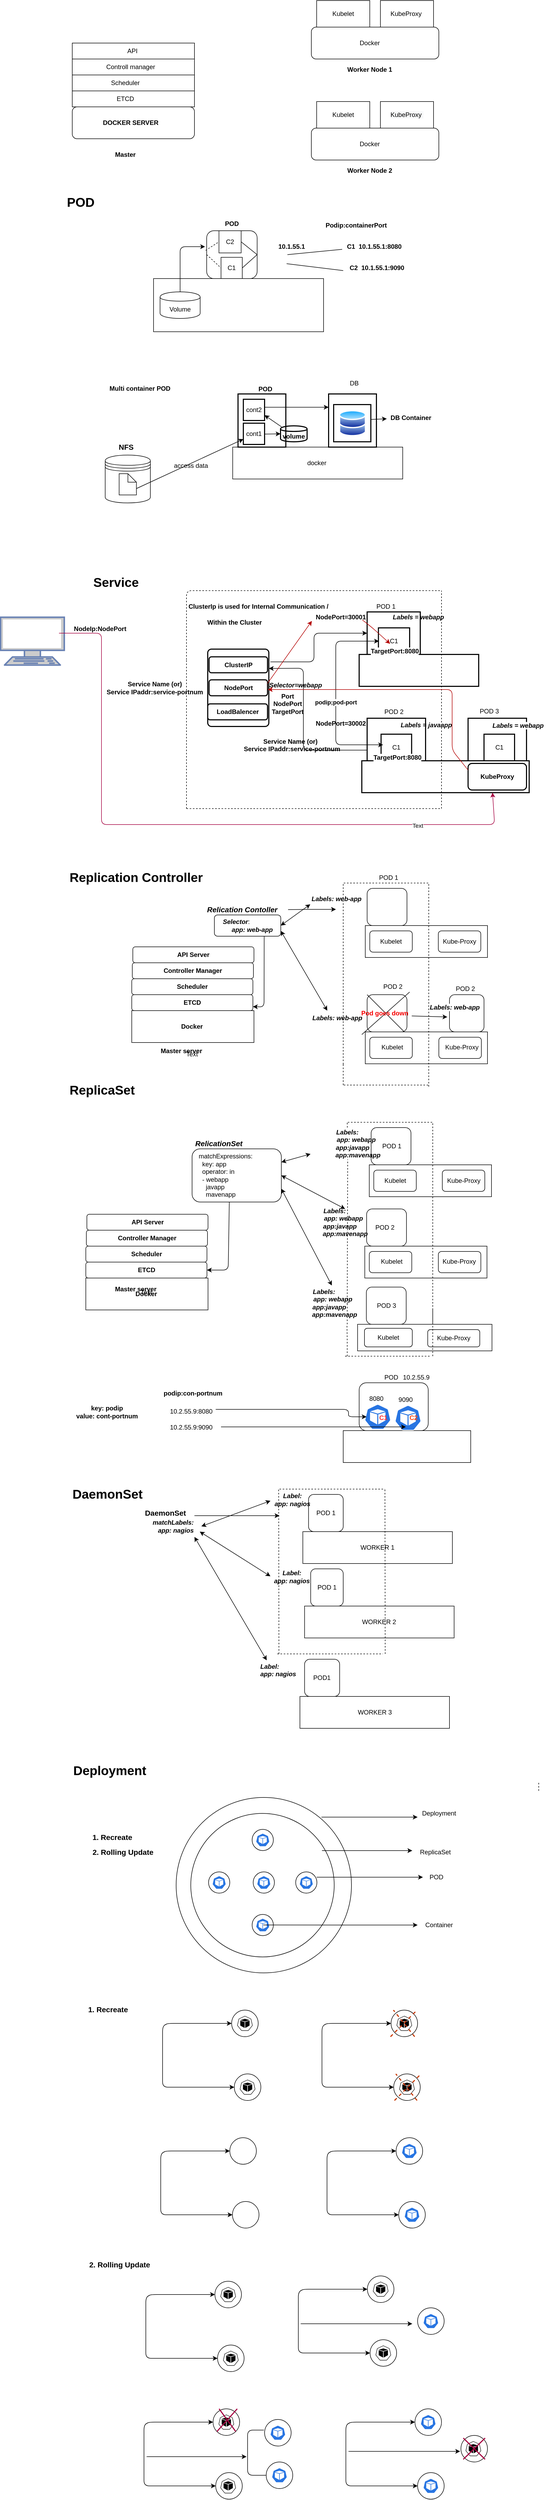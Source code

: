 <mxfile version="13.3.5" type="github">
  <diagram id="p2EOLXwsh8mRCK80WWZ6" name="Page-1">
    <mxGraphModel dx="1668" dy="850" grid="1" gridSize="10" guides="1" tooltips="1" connect="1" arrows="1" fold="1" page="0" pageScale="1" pageWidth="827" pageHeight="1169" background="none" math="0" shadow="0">
      <root>
        <mxCell id="0" />
        <mxCell id="1" parent="0" />
        <mxCell id="p9AXQlaozVL-q54wyYoi-161" value="" style="rounded=0;whiteSpace=wrap;html=1;" parent="1" vertex="1">
          <mxGeometry x="-350" y="-180" width="230" height="30" as="geometry" />
        </mxCell>
        <mxCell id="p9AXQlaozVL-q54wyYoi-162" value="API&amp;nbsp;" style="rounded=0;whiteSpace=wrap;html=1;" parent="1" vertex="1">
          <mxGeometry x="-350" y="-270" width="230" height="30" as="geometry" />
        </mxCell>
        <mxCell id="p9AXQlaozVL-q54wyYoi-163" value="" style="rounded=0;whiteSpace=wrap;html=1;" parent="1" vertex="1">
          <mxGeometry x="-350" y="-240" width="230" height="30" as="geometry" />
        </mxCell>
        <mxCell id="p9AXQlaozVL-q54wyYoi-164" value="" style="rounded=0;whiteSpace=wrap;html=1;" parent="1" vertex="1">
          <mxGeometry x="-350" y="-210" width="230" height="30" as="geometry" />
        </mxCell>
        <mxCell id="p9AXQlaozVL-q54wyYoi-165" value="" style="rounded=1;whiteSpace=wrap;html=1;" parent="1" vertex="1">
          <mxGeometry x="-350" y="-150" width="230" height="60" as="geometry" />
        </mxCell>
        <mxCell id="p9AXQlaozVL-q54wyYoi-166" value="&lt;b&gt;DOCKER SERVER&lt;/b&gt;" style="text;html=1;strokeColor=none;fillColor=none;align=center;verticalAlign=middle;whiteSpace=wrap;rounded=0;" parent="1" vertex="1">
          <mxGeometry x="-300" y="-130" width="120" height="20" as="geometry" />
        </mxCell>
        <mxCell id="p9AXQlaozVL-q54wyYoi-167" value="&lt;b&gt;Master&lt;/b&gt;" style="text;html=1;strokeColor=none;fillColor=none;align=center;verticalAlign=middle;whiteSpace=wrap;rounded=0;" parent="1" vertex="1">
          <mxGeometry x="-270" y="-70" width="40" height="20" as="geometry" />
        </mxCell>
        <mxCell id="p9AXQlaozVL-q54wyYoi-168" value="ETCD" style="text;html=1;strokeColor=none;fillColor=none;align=center;verticalAlign=middle;whiteSpace=wrap;rounded=0;" parent="1" vertex="1">
          <mxGeometry x="-270" y="-175" width="40" height="20" as="geometry" />
        </mxCell>
        <mxCell id="p9AXQlaozVL-q54wyYoi-169" value="Scheduler" style="text;html=1;strokeColor=none;fillColor=none;align=center;verticalAlign=middle;whiteSpace=wrap;rounded=0;" parent="1" vertex="1">
          <mxGeometry x="-270" y="-205" width="40" height="20" as="geometry" />
        </mxCell>
        <mxCell id="p9AXQlaozVL-q54wyYoi-170" value="Controll manager" style="text;html=1;strokeColor=none;fillColor=none;align=center;verticalAlign=middle;whiteSpace=wrap;rounded=0;" parent="1" vertex="1">
          <mxGeometry x="-310" y="-235" width="140" height="20" as="geometry" />
        </mxCell>
        <mxCell id="p9AXQlaozVL-q54wyYoi-171" value="" style="rounded=1;whiteSpace=wrap;html=1;" parent="1" vertex="1">
          <mxGeometry x="100.0" y="-300" width="240" height="60" as="geometry" />
        </mxCell>
        <mxCell id="p9AXQlaozVL-q54wyYoi-172" value="" style="rounded=1;whiteSpace=wrap;html=1;" parent="1" vertex="1">
          <mxGeometry x="100.0" y="-110" width="240" height="60" as="geometry" />
        </mxCell>
        <mxCell id="p9AXQlaozVL-q54wyYoi-173" value="Kubelet" style="rounded=0;whiteSpace=wrap;html=1;" parent="1" vertex="1">
          <mxGeometry x="110.0" y="-350" width="100" height="50" as="geometry" />
        </mxCell>
        <mxCell id="p9AXQlaozVL-q54wyYoi-174" value="KubeProxy&amp;nbsp;" style="rounded=0;whiteSpace=wrap;html=1;" parent="1" vertex="1">
          <mxGeometry x="230.0" y="-350" width="100" height="50" as="geometry" />
        </mxCell>
        <mxCell id="p9AXQlaozVL-q54wyYoi-175" value="&#xa;&#xa;&lt;span style=&quot;color: rgb(0, 0, 0); font-family: helvetica; font-size: 12px; font-style: normal; font-weight: 400; letter-spacing: normal; text-align: center; text-indent: 0px; text-transform: none; word-spacing: 0px; background-color: rgb(248, 249, 250); display: inline; float: none;&quot;&gt;KubeProxy&amp;nbsp;&lt;/span&gt;&#xa;&#xa;" style="rounded=0;whiteSpace=wrap;html=1;" parent="1" vertex="1">
          <mxGeometry x="230.0" y="-160" width="100" height="50" as="geometry" />
        </mxCell>
        <mxCell id="p9AXQlaozVL-q54wyYoi-176" value="&lt;span&gt;Kubelet&lt;/span&gt;" style="rounded=0;whiteSpace=wrap;html=1;" parent="1" vertex="1">
          <mxGeometry x="110.0" y="-160" width="100" height="50" as="geometry" />
        </mxCell>
        <mxCell id="p9AXQlaozVL-q54wyYoi-177" value="Docker&lt;span style=&quot;color: rgba(0 , 0 , 0 , 0) ; font-family: monospace ; font-size: 0px&quot;&gt;%3CmxGraphModel%3E%3Croot%3E%3CmxCell%20id%3D%220%22%2F%3E%3CmxCell%20id%3D%221%22%20parent%3D%220%22%2F%3E%3CmxCell%20id%3D%222%22%20value%3D%22%22%20style%3D%22rounded%3D0%3BwhiteSpace%3Dwrap%3Bhtml%3D1%3B%22%20vertex%3D%221%22%20parent%3D%221%22%3E%3CmxGeometry%20x%3D%22530%22%20y%3D%2270%22%20width%3D%22100%22%20height%3D%2250%22%20as%3D%22geometry%22%2F%3E%3C%2FmxCell%3E%3C%2Froot%3E%3C%2FmxGraphModel%3E&lt;/span&gt;" style="text;html=1;strokeColor=none;fillColor=none;align=center;verticalAlign=middle;whiteSpace=wrap;rounded=0;" parent="1" vertex="1">
          <mxGeometry x="190.0" y="-280" width="40" height="20" as="geometry" />
        </mxCell>
        <mxCell id="p9AXQlaozVL-q54wyYoi-178" value="Docker&lt;span style=&quot;color: rgba(0 , 0 , 0 , 0) ; font-family: monospace ; font-size: 0px&quot;&gt;%3CmxGraphModel%3E%3Croot%3E%3CmxCell%20id%3D%220%22%2F%3E%3CmxCell%20id%3D%221%22%20parent%3D%220%22%2F%3E%3CmxCell%20id%3D%222%22%20value%3D%22%22%20style%3D%22rounded%3D0%3BwhiteSpace%3Dwrap%3Bhtml%3D1%3B%22%20vertex%3D%221%22%20parent%3D%221%22%3E%3CmxGeometry%20x%3D%22530%22%20y%3D%2270%22%20width%3D%22100%22%20height%3D%2250%22%20as%3D%22geometry%22%2F%3E%3C%2FmxCell%3E%3C%2Froot%3E%3C%2FmxGraphModel%3E&lt;/span&gt;" style="text;html=1;strokeColor=none;fillColor=none;align=center;verticalAlign=middle;whiteSpace=wrap;rounded=0;" parent="1" vertex="1">
          <mxGeometry x="190.0" y="-90" width="40" height="20" as="geometry" />
        </mxCell>
        <mxCell id="p9AXQlaozVL-q54wyYoi-179" value="&lt;b&gt;Worker Node 1&lt;/b&gt;" style="text;html=1;strokeColor=none;fillColor=none;align=center;verticalAlign=middle;whiteSpace=wrap;rounded=0;" parent="1" vertex="1">
          <mxGeometry x="165.0" y="-230" width="90" height="20" as="geometry" />
        </mxCell>
        <mxCell id="p9AXQlaozVL-q54wyYoi-180" value="&lt;b&gt;Worker Node 2&lt;/b&gt;" style="text;html=1;strokeColor=none;fillColor=none;align=center;verticalAlign=middle;whiteSpace=wrap;rounded=0;" parent="1" vertex="1">
          <mxGeometry x="165.0" y="-40" width="90" height="20" as="geometry" />
        </mxCell>
        <mxCell id="p9AXQlaozVL-q54wyYoi-181" value="" style="shape=datastore;whiteSpace=wrap;html=1;" parent="1" vertex="1">
          <mxGeometry x="-288" y="505" width="85" height="90" as="geometry" />
        </mxCell>
        <mxCell id="p9AXQlaozVL-q54wyYoi-182" value="" style="shape=note;whiteSpace=wrap;size=16;html=1;dropTarget=0;fontStyle=1" parent="1" vertex="1">
          <mxGeometry x="-261.75" y="540" width="32.5" height="40" as="geometry" />
        </mxCell>
        <mxCell id="p9AXQlaozVL-q54wyYoi-183" value="&lt;b&gt;&lt;font style=&quot;font-size: 14px&quot;&gt;NFS&lt;/font&gt;&lt;/b&gt;" style="text;html=1;align=center;verticalAlign=middle;resizable=0;points=[];autosize=1;" parent="1" vertex="1">
          <mxGeometry x="-269.25" y="480" width="40" height="20" as="geometry" />
        </mxCell>
        <mxCell id="p9AXQlaozVL-q54wyYoi-184" value="docker&amp;nbsp;" style="rounded=0;whiteSpace=wrap;html=1;" parent="1" vertex="1">
          <mxGeometry x="-48" y="490" width="320" height="60" as="geometry" />
        </mxCell>
        <mxCell id="p9AXQlaozVL-q54wyYoi-185" value="" style="aspect=fixed;perimeter=ellipsePerimeter;html=1;align=center;shadow=0;dashed=0;spacingTop=3;image;image=img/lib/active_directory/databases.svg;imageBackground=none;imageBorder=none;strokeWidth=2;" parent="1" vertex="1">
          <mxGeometry x="152" y="420" width="51.02" height="50" as="geometry" />
        </mxCell>
        <mxCell id="p9AXQlaozVL-q54wyYoi-186" value="" style="rounded=0;whiteSpace=wrap;html=1;strokeWidth=2;" parent="1" vertex="1">
          <mxGeometry x="-38" y="390" width="90" height="100" as="geometry" />
        </mxCell>
        <mxCell id="p9AXQlaozVL-q54wyYoi-187" value="cont2" style="rounded=0;whiteSpace=wrap;html=1;strokeWidth=2;" parent="1" vertex="1">
          <mxGeometry x="-28" y="400" width="40" height="40" as="geometry" />
        </mxCell>
        <mxCell id="p9AXQlaozVL-q54wyYoi-188" value="cont1" style="rounded=0;whiteSpace=wrap;html=1;strokeWidth=2;" parent="1" vertex="1">
          <mxGeometry x="-28" y="445" width="40" height="40" as="geometry" />
        </mxCell>
        <mxCell id="p9AXQlaozVL-q54wyYoi-189" value="" style="rounded=0;whiteSpace=wrap;html=1;strokeWidth=2;fillColor=none;" parent="1" vertex="1">
          <mxGeometry x="132.51" y="390" width="90" height="100" as="geometry" />
        </mxCell>
        <mxCell id="p9AXQlaozVL-q54wyYoi-190" value="&lt;b&gt;volume&lt;/b&gt;" style="shape=cylinder;whiteSpace=wrap;html=1;boundedLbl=1;backgroundOutline=1;strokeWidth=2;fillColor=none;" parent="1" vertex="1">
          <mxGeometry x="42" y="450" width="50" height="30" as="geometry" />
        </mxCell>
        <mxCell id="p9AXQlaozVL-q54wyYoi-191" value="" style="endArrow=classic;html=1;exitX=0;exitY=0;exitDx=32.5;exitDy=28;exitPerimeter=0;entryX=0;entryY=0.75;entryDx=0;entryDy=0;" parent="1" source="p9AXQlaozVL-q54wyYoi-182" target="p9AXQlaozVL-q54wyYoi-188" edge="1">
          <mxGeometry width="50" height="50" relative="1" as="geometry">
            <mxPoint x="-68" y="580" as="sourcePoint" />
            <mxPoint x="-18" y="530" as="targetPoint" />
          </mxGeometry>
        </mxCell>
        <mxCell id="p9AXQlaozVL-q54wyYoi-192" value="" style="endArrow=classic;html=1;entryX=0;entryY=0.5;entryDx=0;entryDy=0;" parent="1" target="p9AXQlaozVL-q54wyYoi-190" edge="1">
          <mxGeometry width="50" height="50" relative="1" as="geometry">
            <mxPoint x="12" y="465.5" as="sourcePoint" />
            <mxPoint x="62" y="415.5" as="targetPoint" />
          </mxGeometry>
        </mxCell>
        <mxCell id="p9AXQlaozVL-q54wyYoi-193" value="" style="endArrow=classic;html=1;exitX=0.04;exitY=0.067;exitDx=0;exitDy=0;exitPerimeter=0;entryX=1;entryY=0.75;entryDx=0;entryDy=0;" parent="1" source="p9AXQlaozVL-q54wyYoi-190" target="p9AXQlaozVL-q54wyYoi-187" edge="1">
          <mxGeometry width="50" height="50" relative="1" as="geometry">
            <mxPoint x="-68" y="580" as="sourcePoint" />
            <mxPoint x="12" y="420" as="targetPoint" />
          </mxGeometry>
        </mxCell>
        <mxCell id="p9AXQlaozVL-q54wyYoi-194" value="" style="endArrow=classic;html=1;entryX=0;entryY=0.25;entryDx=0;entryDy=0;" parent="1" target="p9AXQlaozVL-q54wyYoi-189" edge="1">
          <mxGeometry width="50" height="50" relative="1" as="geometry">
            <mxPoint x="12" y="415" as="sourcePoint" />
            <mxPoint x="62" y="360" as="targetPoint" />
          </mxGeometry>
        </mxCell>
        <mxCell id="p9AXQlaozVL-q54wyYoi-195" value="&lt;b&gt;POD&lt;/b&gt;" style="text;html=1;align=center;verticalAlign=middle;resizable=0;points=[];autosize=1;" parent="1" vertex="1">
          <mxGeometry x="-7" y="371" width="40" height="20" as="geometry" />
        </mxCell>
        <mxCell id="p9AXQlaozVL-q54wyYoi-196" value="DB&amp;nbsp;" style="text;html=1;align=center;verticalAlign=middle;resizable=0;points=[];autosize=1;" parent="1" vertex="1">
          <mxGeometry x="162" y="360" width="40" height="20" as="geometry" />
        </mxCell>
        <mxCell id="p9AXQlaozVL-q54wyYoi-197" value="" style="rounded=0;whiteSpace=wrap;html=1;strokeWidth=2;fillColor=none;" parent="1" vertex="1">
          <mxGeometry x="142" y="410" width="70" height="70" as="geometry" />
        </mxCell>
        <mxCell id="p9AXQlaozVL-q54wyYoi-198" value="&lt;b&gt;DB Container&lt;/b&gt;" style="text;html=1;align=center;verticalAlign=middle;resizable=0;points=[];autosize=1;" parent="1" vertex="1">
          <mxGeometry x="242" y="425" width="90" height="20" as="geometry" />
        </mxCell>
        <mxCell id="p9AXQlaozVL-q54wyYoi-199" value="" style="endArrow=classic;html=1;" parent="1" target="p9AXQlaozVL-q54wyYoi-198" edge="1">
          <mxGeometry width="50" height="50" relative="1" as="geometry">
            <mxPoint x="212" y="438" as="sourcePoint" />
            <mxPoint x="262" y="390" as="targetPoint" />
          </mxGeometry>
        </mxCell>
        <mxCell id="p9AXQlaozVL-q54wyYoi-200" value="access data" style="text;html=1;align=center;verticalAlign=middle;resizable=0;points=[];autosize=1;" parent="1" vertex="1">
          <mxGeometry x="-167" y="515" width="80" height="20" as="geometry" />
        </mxCell>
        <mxCell id="p9AXQlaozVL-q54wyYoi-201" value="&lt;b&gt;Multi container POD&lt;/b&gt;" style="text;html=1;align=center;verticalAlign=middle;resizable=0;points=[];autosize=1;" parent="1" vertex="1">
          <mxGeometry x="-288" y="370" width="130" height="20" as="geometry" />
        </mxCell>
        <mxCell id="p9AXQlaozVL-q54wyYoi-202" value="&lt;br&gt;&lt;br&gt;&lt;br&gt;&lt;br&gt;&lt;br&gt;&lt;br&gt;&lt;br&gt;" style="text;html=1;align=center;verticalAlign=middle;resizable=0;points=[];autosize=1;" parent="1" vertex="1">
          <mxGeometry x="187" y="372" width="20" height="100" as="geometry" />
        </mxCell>
        <mxCell id="p9AXQlaozVL-q54wyYoi-203" value="" style="rounded=0;whiteSpace=wrap;html=1;strokeWidth=2;fillColor=none;" parent="1" vertex="1">
          <mxGeometry x="195" y="1080" width="315" height="60" as="geometry" />
        </mxCell>
        <mxCell id="p9AXQlaozVL-q54wyYoi-204" value="" style="rounded=0;whiteSpace=wrap;html=1;strokeWidth=2;fillColor=none;" parent="1" vertex="1">
          <mxGeometry x="190" y="880" width="225" height="60" as="geometry" />
        </mxCell>
        <mxCell id="p9AXQlaozVL-q54wyYoi-205" value="" style="rounded=0;whiteSpace=wrap;html=1;strokeWidth=2;fillColor=none;" parent="1" vertex="1">
          <mxGeometry x="205" y="1000" width="110" height="80" as="geometry" />
        </mxCell>
        <mxCell id="p9AXQlaozVL-q54wyYoi-206" value="" style="rounded=0;whiteSpace=wrap;html=1;strokeWidth=2;fillColor=none;" parent="1" vertex="1">
          <mxGeometry x="205" y="800" width="100" height="80" as="geometry" />
        </mxCell>
        <mxCell id="p9AXQlaozVL-q54wyYoi-207" value="C1" style="rounded=0;whiteSpace=wrap;html=1;strokeWidth=2;fillColor=none;" parent="1" vertex="1">
          <mxGeometry x="231.25" y="1030" width="57.5" height="50" as="geometry" />
        </mxCell>
        <mxCell id="p9AXQlaozVL-q54wyYoi-208" value="C1" style="rounded=0;whiteSpace=wrap;html=1;strokeWidth=2;fillColor=none;" parent="1" vertex="1">
          <mxGeometry x="226.25" y="830" width="58.75" height="50" as="geometry" />
        </mxCell>
        <mxCell id="p9AXQlaozVL-q54wyYoi-209" value="" style="endArrow=classic;startArrow=classic;html=1;entryX=0;entryY=0.5;entryDx=0;entryDy=0;" parent="1" edge="1">
          <mxGeometry width="50" height="50" relative="1" as="geometry">
            <mxPoint x="235" y="1050" as="sourcePoint" />
            <mxPoint x="227.25" y="855" as="targetPoint" />
            <Array as="points">
              <mxPoint x="146" y="1050" />
              <mxPoint x="146" y="855" />
            </Array>
          </mxGeometry>
        </mxCell>
        <mxCell id="p9AXQlaozVL-q54wyYoi-210" value="&lt;span&gt;&lt;b&gt;podip;pod-port&lt;/b&gt;&lt;/span&gt;" style="edgeLabel;html=1;align=center;verticalAlign=middle;resizable=0;points=[];fontStyle=0" parent="p9AXQlaozVL-q54wyYoi-209" vertex="1" connectable="0">
          <mxGeometry x="-0.143" relative="1" as="geometry">
            <mxPoint y="-13" as="offset" />
          </mxGeometry>
        </mxCell>
        <mxCell id="p9AXQlaozVL-q54wyYoi-211" value="POD 1" style="text;html=1;align=center;verticalAlign=middle;resizable=0;points=[];autosize=1;" parent="1" vertex="1">
          <mxGeometry x="215" y="780" width="50" height="20" as="geometry" />
        </mxCell>
        <mxCell id="p9AXQlaozVL-q54wyYoi-212" value="POD&amp;nbsp;2" style="text;html=1;align=center;verticalAlign=middle;resizable=0;points=[];autosize=1;" parent="1" vertex="1">
          <mxGeometry x="230" y="978" width="50" height="20" as="geometry" />
        </mxCell>
        <mxCell id="p9AXQlaozVL-q54wyYoi-213" value="&lt;b&gt;&lt;i&gt;Labels = javaapp&lt;/i&gt;&lt;/b&gt;" style="text;html=1;strokeColor=none;fillColor=none;align=center;verticalAlign=middle;whiteSpace=wrap;rounded=0;" parent="1" vertex="1">
          <mxGeometry x="256.53" y="1003" width="118.98" height="20" as="geometry" />
        </mxCell>
        <mxCell id="p9AXQlaozVL-q54wyYoi-214" value="&lt;b&gt;&lt;i&gt;Labels = webapp&lt;/i&gt;&lt;/b&gt;" style="text;html=1;align=center;verticalAlign=middle;resizable=0;points=[];autosize=1;" parent="1" vertex="1">
          <mxGeometry x="246.02" y="800" width="110" height="20" as="geometry" />
        </mxCell>
        <mxCell id="p9AXQlaozVL-q54wyYoi-215" value="&lt;b&gt;Service Name (or)&lt;br&gt;Service IPaddr:service-portnum&lt;/b&gt;" style="text;html=1;align=center;verticalAlign=middle;resizable=0;points=[];autosize=1;" parent="1" vertex="1">
          <mxGeometry x="-295" y="927.75" width="200" height="30" as="geometry" />
        </mxCell>
        <mxCell id="p9AXQlaozVL-q54wyYoi-216" value="&lt;b&gt;&lt;i&gt;Selector=webapp&lt;/i&gt;&lt;/b&gt;" style="text;html=1;align=center;verticalAlign=middle;resizable=0;points=[];autosize=1;" parent="1" vertex="1">
          <mxGeometry x="15.0" y="927.75" width="110" height="20" as="geometry" />
        </mxCell>
        <mxCell id="p9AXQlaozVL-q54wyYoi-217" value="" style="rounded=1;whiteSpace=wrap;html=1;absoluteArcSize=1;arcSize=14;strokeWidth=2;fillColor=none;" parent="1" vertex="1">
          <mxGeometry x="-95" y="870" width="115" height="145.5" as="geometry" />
        </mxCell>
        <mxCell id="p9AXQlaozVL-q54wyYoi-218" value="&lt;b&gt;ClusterIP&lt;/b&gt;" style="rounded=1;whiteSpace=wrap;html=1;strokeWidth=2;fillColor=none;" parent="1" vertex="1">
          <mxGeometry x="-92.5" y="884.5" width="110" height="30" as="geometry" />
        </mxCell>
        <mxCell id="p9AXQlaozVL-q54wyYoi-219" value="&lt;b&gt;NodePort&lt;/b&gt;" style="rounded=1;whiteSpace=wrap;html=1;strokeWidth=2;fillColor=none;" parent="1" vertex="1">
          <mxGeometry x="-92.5" y="927.75" width="110" height="30" as="geometry" />
        </mxCell>
        <mxCell id="p9AXQlaozVL-q54wyYoi-220" value="&lt;b&gt;LoadBalencer&lt;/b&gt;" style="rounded=1;whiteSpace=wrap;html=1;strokeWidth=2;fillColor=none;" parent="1" vertex="1">
          <mxGeometry x="-95" y="973" width="112.5" height="30" as="geometry" />
        </mxCell>
        <mxCell id="p9AXQlaozVL-q54wyYoi-221" value="" style="endArrow=classic;html=1;entryX=0;entryY=0.5;entryDx=0;entryDy=0;exitX=1.026;exitY=0.165;exitDx=0;exitDy=0;exitPerimeter=0;" parent="1" source="p9AXQlaozVL-q54wyYoi-217" target="p9AXQlaozVL-q54wyYoi-206" edge="1">
          <mxGeometry width="50" height="50" relative="1" as="geometry">
            <mxPoint x="145" y="970" as="sourcePoint" />
            <mxPoint x="195" y="920" as="targetPoint" />
            <Array as="points">
              <mxPoint x="105" y="894" />
              <mxPoint x="105" y="840" />
            </Array>
          </mxGeometry>
        </mxCell>
        <mxCell id="p9AXQlaozVL-q54wyYoi-222" value="" style="endArrow=none;dashed=1;html=1;" parent="1" edge="1">
          <mxGeometry width="50" height="50" relative="1" as="geometry">
            <mxPoint x="-135" y="890" as="sourcePoint" />
            <mxPoint x="345" y="760" as="targetPoint" />
            <Array as="points">
              <mxPoint x="-135" y="760" />
            </Array>
          </mxGeometry>
        </mxCell>
        <mxCell id="p9AXQlaozVL-q54wyYoi-223" value="" style="endArrow=none;dashed=1;html=1;" parent="1" edge="1">
          <mxGeometry width="50" height="50" relative="1" as="geometry">
            <mxPoint x="345" y="1170" as="sourcePoint" />
            <mxPoint x="345" y="760" as="targetPoint" />
          </mxGeometry>
        </mxCell>
        <mxCell id="p9AXQlaozVL-q54wyYoi-224" value="" style="endArrow=none;dashed=1;html=1;" parent="1" edge="1">
          <mxGeometry width="50" height="50" relative="1" as="geometry">
            <mxPoint x="-135" y="1170" as="sourcePoint" />
            <mxPoint x="345" y="1170" as="targetPoint" />
          </mxGeometry>
        </mxCell>
        <mxCell id="p9AXQlaozVL-q54wyYoi-225" value="" style="endArrow=none;dashed=1;html=1;" parent="1" edge="1">
          <mxGeometry width="50" height="50" relative="1" as="geometry">
            <mxPoint x="-135" y="1170" as="sourcePoint" />
            <mxPoint x="-135" y="890" as="targetPoint" />
          </mxGeometry>
        </mxCell>
        <mxCell id="p9AXQlaozVL-q54wyYoi-226" value="&lt;b&gt;ClusterIp is used for Internal Communication /&lt;/b&gt;" style="text;html=1;align=center;verticalAlign=middle;resizable=0;points=[];autosize=1;" parent="1" vertex="1">
          <mxGeometry x="-140" y="780" width="280" height="20" as="geometry" />
        </mxCell>
        <mxCell id="p9AXQlaozVL-q54wyYoi-227" value="&lt;b&gt;Within the Cluster&lt;/b&gt;" style="text;html=1;align=center;verticalAlign=middle;resizable=0;points=[];autosize=1;" parent="1" vertex="1">
          <mxGeometry x="-105" y="810" width="120" height="20" as="geometry" />
        </mxCell>
        <mxCell id="p9AXQlaozVL-q54wyYoi-228" value="C1" style="rounded=0;whiteSpace=wrap;html=1;strokeWidth=2;fillColor=none;" parent="1" vertex="1">
          <mxGeometry x="425" y="1030" width="57.5" height="50" as="geometry" />
        </mxCell>
        <mxCell id="p9AXQlaozVL-q54wyYoi-229" value="" style="rounded=0;whiteSpace=wrap;html=1;strokeWidth=2;fillColor=none;" parent="1" vertex="1">
          <mxGeometry x="395" y="1000" width="110" height="80" as="geometry" />
        </mxCell>
        <mxCell id="p9AXQlaozVL-q54wyYoi-230" value="&lt;span style=&quot;color: rgb(0 , 0 , 0) ; font-family: &amp;#34;helvetica&amp;#34; ; font-size: 12px ; font-style: normal ; font-weight: 400 ; letter-spacing: normal ; text-align: center ; text-indent: 0px ; text-transform: none ; word-spacing: 0px ; background-color: rgb(255 , 255 , 255) ; display: inline ; float: none&quot;&gt;POD 3&lt;/span&gt;" style="text;whiteSpace=wrap;html=1;" parent="1" vertex="1">
          <mxGeometry x="415" y="973" width="60" height="30" as="geometry" />
        </mxCell>
        <mxCell id="p9AXQlaozVL-q54wyYoi-231" value="&lt;b style=&quot;color: rgb(0, 0, 0); font-family: helvetica; font-size: 12px; font-style: normal; letter-spacing: normal; text-align: center; text-indent: 0px; text-transform: none; word-spacing: 0px; background-color: rgb(255, 255, 255);&quot;&gt;&lt;i&gt;Labels = webapp&lt;/i&gt;&lt;/b&gt;" style="text;whiteSpace=wrap;html=1;" parent="1" vertex="1">
          <mxGeometry x="439.06" y="1000" width="120" height="30" as="geometry" />
        </mxCell>
        <mxCell id="p9AXQlaozVL-q54wyYoi-232" value="&lt;span style=&quot;color: rgb(0 , 0 , 0) ; font-family: &amp;#34;helvetica&amp;#34; ; font-size: 12px ; font-style: normal ; letter-spacing: normal ; text-align: center ; text-indent: 0px ; text-transform: none ; word-spacing: 0px ; background-color: rgb(255 , 255 , 255) ; display: inline ; float: none&quot;&gt;&lt;b&gt;TargetPort:8080&lt;/b&gt;&lt;/span&gt;" style="text;whiteSpace=wrap;html=1;" parent="1" vertex="1">
          <mxGeometry x="210" y="860" width="110" height="30" as="geometry" />
        </mxCell>
        <mxCell id="p9AXQlaozVL-q54wyYoi-233" value="&lt;span style=&quot;color: rgb(0 , 0 , 0) ; font-family: &amp;#34;helvetica&amp;#34; ; font-size: 12px ; font-style: normal ; letter-spacing: normal ; text-align: center ; text-indent: 0px ; text-transform: none ; word-spacing: 0px ; background-color: rgb(255 , 255 , 255) ; display: inline ; float: none&quot;&gt;&lt;b&gt;TargetPort:8080&lt;/b&gt;&lt;/span&gt;" style="text;whiteSpace=wrap;html=1;" parent="1" vertex="1">
          <mxGeometry x="215" y="1060" width="110" height="30" as="geometry" />
        </mxCell>
        <mxCell id="p9AXQlaozVL-q54wyYoi-234" value="&lt;b&gt;NodePort=30001&lt;/b&gt;" style="text;html=1;align=center;verticalAlign=middle;resizable=0;points=[];autosize=1;" parent="1" vertex="1">
          <mxGeometry x="100" y="800" width="110" height="20" as="geometry" />
        </mxCell>
        <mxCell id="p9AXQlaozVL-q54wyYoi-235" value="&lt;b&gt;NodePort=30002&lt;/b&gt;" style="text;html=1;align=center;verticalAlign=middle;resizable=0;points=[];autosize=1;" parent="1" vertex="1">
          <mxGeometry x="100" y="1000" width="110" height="20" as="geometry" />
        </mxCell>
        <mxCell id="p9AXQlaozVL-q54wyYoi-236" value="&lt;b&gt;Port&lt;br&gt;NodePort&lt;br&gt;TargetPort&lt;/b&gt;" style="text;html=1;align=center;verticalAlign=middle;resizable=0;points=[];autosize=1;" parent="1" vertex="1">
          <mxGeometry x="15.0" y="947.75" width="80" height="50" as="geometry" />
        </mxCell>
        <mxCell id="p9AXQlaozVL-q54wyYoi-237" value="&lt;b style=&quot;color: rgb(0 , 0 , 0) ; font-family: &amp;#34;helvetica&amp;#34; ; font-size: 12px ; font-style: normal ; letter-spacing: normal ; text-align: center ; text-indent: 0px ; text-transform: none ; word-spacing: 0px ; background-color: rgb(255 , 255 , 255)&quot;&gt;&amp;nbsp; &amp;nbsp; &amp;nbsp; &amp;nbsp; &amp;nbsp; &amp;nbsp;Service Name (or)&lt;br&gt;Service IPaddr:service-portnum&lt;/b&gt;" style="text;whiteSpace=wrap;html=1;" parent="1" vertex="1">
          <mxGeometry x="-28.75" y="1030" width="260" height="40" as="geometry" />
        </mxCell>
        <mxCell id="p9AXQlaozVL-q54wyYoi-238" value="" style="endArrow=classic;html=1;entryX=1;entryY=0.25;entryDx=0;entryDy=0;exitX=0;exitY=0.75;exitDx=0;exitDy=0;" parent="1" edge="1">
          <mxGeometry width="50" height="50" relative="1" as="geometry">
            <mxPoint x="205" y="1060" as="sourcePoint" />
            <mxPoint x="20" y="906.375" as="targetPoint" />
            <Array as="points">
              <mxPoint x="85" y="1060" />
              <mxPoint x="85" y="906" />
            </Array>
          </mxGeometry>
        </mxCell>
        <mxCell id="p9AXQlaozVL-q54wyYoi-239" value="" style="fontColor=#0066CC;verticalAlign=top;verticalLabelPosition=bottom;labelPosition=center;align=center;html=1;outlineConnect=0;fillColor=#CCCCCC;strokeColor=#6881B3;gradientColor=none;gradientDirection=north;strokeWidth=2;shape=mxgraph.networks.terminal;" parent="1" vertex="1">
          <mxGeometry x="-485" y="810" width="120" height="90" as="geometry" />
        </mxCell>
        <mxCell id="p9AXQlaozVL-q54wyYoi-240" value="" style="endArrow=classic;html=1;exitX=0.917;exitY=0.333;exitDx=0;exitDy=0;exitPerimeter=0;fillColor=#d80073;strokeColor=#A50040;" parent="1" source="p9AXQlaozVL-q54wyYoi-239" edge="1">
          <mxGeometry width="50" height="50" relative="1" as="geometry">
            <mxPoint x="-365" y="845" as="sourcePoint" />
            <mxPoint x="441" y="1140" as="targetPoint" />
            <Array as="points">
              <mxPoint x="-295" y="840" />
              <mxPoint x="-295" y="1200" />
              <mxPoint x="445" y="1200" />
            </Array>
          </mxGeometry>
        </mxCell>
        <mxCell id="p9AXQlaozVL-q54wyYoi-241" value="Text" style="edgeLabel;html=1;align=center;verticalAlign=middle;resizable=0;points=[];" parent="p9AXQlaozVL-q54wyYoi-240" vertex="1" connectable="0">
          <mxGeometry x="0.669" y="-2" relative="1" as="geometry">
            <mxPoint as="offset" />
          </mxGeometry>
        </mxCell>
        <mxCell id="p9AXQlaozVL-q54wyYoi-242" value="&lt;b&gt;KubeProxy&lt;/b&gt;" style="rounded=1;whiteSpace=wrap;html=1;strokeWidth=2;fillColor=none;" parent="1" vertex="1">
          <mxGeometry x="395" y="1085" width="110" height="50" as="geometry" />
        </mxCell>
        <mxCell id="p9AXQlaozVL-q54wyYoi-243" value="" style="endArrow=classic;html=1;entryX=0.038;entryY=-0.035;entryDx=0;entryDy=0;entryPerimeter=0;fillColor=#e51400;strokeColor=#B30000;exitX=0;exitY=0.25;exitDx=0;exitDy=0;" parent="1" source="p9AXQlaozVL-q54wyYoi-242" target="p9AXQlaozVL-q54wyYoi-236" edge="1">
          <mxGeometry width="50" height="50" relative="1" as="geometry">
            <mxPoint x="392" y="1060" as="sourcePoint" />
            <mxPoint x="355" y="970" as="targetPoint" />
            <Array as="points">
              <mxPoint x="365" y="1060" />
              <mxPoint x="365" y="946" />
            </Array>
          </mxGeometry>
        </mxCell>
        <mxCell id="p9AXQlaozVL-q54wyYoi-244" value="" style="endArrow=classic;html=1;strokeColor=#B30000;entryX=0.009;entryY=0.85;entryDx=0;entryDy=0;entryPerimeter=0;" parent="1" target="p9AXQlaozVL-q54wyYoi-234" edge="1">
          <mxGeometry width="50" height="50" relative="1" as="geometry">
            <mxPoint x="17.5" y="934.5" as="sourcePoint" />
            <mxPoint x="67.5" y="884.5" as="targetPoint" />
          </mxGeometry>
        </mxCell>
        <mxCell id="p9AXQlaozVL-q54wyYoi-245" value="" style="endArrow=classic;html=1;strokeColor=#B30000;" parent="1" target="p9AXQlaozVL-q54wyYoi-232" edge="1">
          <mxGeometry width="50" height="50" relative="1" as="geometry">
            <mxPoint x="196.02" y="815" as="sourcePoint" />
            <mxPoint x="246.02" y="765" as="targetPoint" />
            <Array as="points">
              <mxPoint x="215" y="830" />
            </Array>
          </mxGeometry>
        </mxCell>
        <mxCell id="p9AXQlaozVL-q54wyYoi-246" value="&lt;b&gt;NodeIp:NodePort&lt;/b&gt;" style="text;html=1;align=center;verticalAlign=middle;resizable=0;points=[];autosize=1;" parent="1" vertex="1">
          <mxGeometry x="-353" y="822" width="110" height="20" as="geometry" />
        </mxCell>
        <mxCell id="p9AXQlaozVL-q54wyYoi-247" value="&lt;h1&gt;Replication Controller&amp;nbsp;&lt;/h1&gt;" style="text;html=1;strokeColor=none;fillColor=none;spacing=5;spacingTop=-20;whiteSpace=wrap;overflow=hidden;rounded=0;" parent="1" vertex="1">
          <mxGeometry x="-360" y="1280" width="310" height="40" as="geometry" />
        </mxCell>
        <mxCell id="p9AXQlaozVL-q54wyYoi-248" value="&lt;b&gt;Docker&amp;nbsp;&lt;/b&gt;" style="rounded=0;whiteSpace=wrap;html=1;" parent="1" vertex="1">
          <mxGeometry x="-238" y="1550" width="230" height="60" as="geometry" />
        </mxCell>
        <mxCell id="p9AXQlaozVL-q54wyYoi-249" value="" style="rounded=0;whiteSpace=wrap;html=1;" parent="1" vertex="1">
          <mxGeometry x="201.53" y="1390" width="230" height="60" as="geometry" />
        </mxCell>
        <mxCell id="p9AXQlaozVL-q54wyYoi-250" value="" style="rounded=0;whiteSpace=wrap;html=1;" parent="1" vertex="1">
          <mxGeometry x="201.53" y="1590" width="230" height="60" as="geometry" />
        </mxCell>
        <mxCell id="p9AXQlaozVL-q54wyYoi-251" value="&lt;b&gt;ETCD&lt;/b&gt;" style="rounded=1;whiteSpace=wrap;html=1;" parent="1" vertex="1">
          <mxGeometry x="-238" y="1520" width="228" height="30" as="geometry" />
        </mxCell>
        <mxCell id="p9AXQlaozVL-q54wyYoi-252" value="&lt;b&gt;Scheduler&lt;/b&gt;" style="rounded=1;whiteSpace=wrap;html=1;" parent="1" vertex="1">
          <mxGeometry x="-238" y="1490" width="228" height="30" as="geometry" />
        </mxCell>
        <mxCell id="p9AXQlaozVL-q54wyYoi-253" value="&lt;b&gt;Controller Manager&lt;/b&gt;" style="rounded=1;whiteSpace=wrap;html=1;" parent="1" vertex="1">
          <mxGeometry x="-237" y="1460" width="228" height="30" as="geometry" />
        </mxCell>
        <mxCell id="p9AXQlaozVL-q54wyYoi-254" value="&lt;b&gt;API Server&lt;/b&gt;" style="rounded=1;whiteSpace=wrap;html=1;" parent="1" vertex="1">
          <mxGeometry x="-236" y="1430" width="228" height="30" as="geometry" />
        </mxCell>
        <mxCell id="p9AXQlaozVL-q54wyYoi-255" value="&lt;b&gt;Master server&lt;/b&gt;" style="text;html=1;align=center;verticalAlign=middle;resizable=0;points=[];autosize=1;" parent="1" vertex="1">
          <mxGeometry x="-190" y="1610" width="90" height="32" as="geometry" />
        </mxCell>
        <mxCell id="p9AXQlaozVL-q54wyYoi-256" value="Text" style="text;html=1;align=center;verticalAlign=middle;resizable=0;points=[];autosize=1;" parent="p9AXQlaozVL-q54wyYoi-255" vertex="1">
          <mxGeometry x="45" y="12" width="40" height="20" as="geometry" />
        </mxCell>
        <mxCell id="p9AXQlaozVL-q54wyYoi-257" value="" style="rounded=1;whiteSpace=wrap;html=1;" parent="1" vertex="1">
          <mxGeometry x="205" y="1520" width="75" height="70" as="geometry" />
        </mxCell>
        <mxCell id="p9AXQlaozVL-q54wyYoi-258" value="" style="rounded=1;whiteSpace=wrap;html=1;" parent="1" vertex="1">
          <mxGeometry x="205" y="1320" width="75" height="70" as="geometry" />
        </mxCell>
        <mxCell id="p9AXQlaozVL-q54wyYoi-259" value="Kubelet" style="rounded=1;whiteSpace=wrap;html=1;" parent="1" vertex="1">
          <mxGeometry x="210" y="1400" width="80" height="40" as="geometry" />
        </mxCell>
        <mxCell id="p9AXQlaozVL-q54wyYoi-260" value="Kube-Proxy" style="rounded=1;whiteSpace=wrap;html=1;" parent="1" vertex="1">
          <mxGeometry x="338.98" y="1400" width="80" height="40" as="geometry" />
        </mxCell>
        <mxCell id="p9AXQlaozVL-q54wyYoi-261" value="" style="rounded=1;whiteSpace=wrap;html=1;" parent="1" vertex="1">
          <mxGeometry x="340" y="1600" width="80" height="40" as="geometry" />
        </mxCell>
        <mxCell id="p9AXQlaozVL-q54wyYoi-262" value="" style="rounded=1;whiteSpace=wrap;html=1;" parent="1" vertex="1">
          <mxGeometry x="210.0" y="1600" width="80" height="40" as="geometry" />
        </mxCell>
        <mxCell id="p9AXQlaozVL-q54wyYoi-263" value="&lt;span style=&quot;color: rgb(0, 0, 0); font-family: helvetica; font-size: 12px; font-style: normal; font-weight: 400; letter-spacing: normal; text-align: center; text-indent: 0px; text-transform: none; word-spacing: 0px; background-color: rgb(255, 255, 255); display: inline; float: none;&quot;&gt;Kubelet&lt;/span&gt;" style="text;whiteSpace=wrap;html=1;" parent="1" vertex="1">
          <mxGeometry x="230" y="1605" width="70" height="30" as="geometry" />
        </mxCell>
        <mxCell id="p9AXQlaozVL-q54wyYoi-264" value="&lt;span style=&quot;color: rgb(0, 0, 0); font-family: helvetica; font-size: 12px; font-style: normal; font-weight: 400; letter-spacing: normal; text-align: center; text-indent: 0px; text-transform: none; word-spacing: 0px; background-color: rgb(255, 255, 255); display: inline; float: none;&quot;&gt;Kube-Proxy&lt;/span&gt;" style="text;whiteSpace=wrap;html=1;" parent="1" vertex="1">
          <mxGeometry x="350" y="1605" width="90" height="30" as="geometry" />
        </mxCell>
        <mxCell id="p9AXQlaozVL-q54wyYoi-265" value="" style="endArrow=none;dashed=1;html=1;" parent="1" edge="1">
          <mxGeometry width="50" height="50" relative="1" as="geometry">
            <mxPoint x="160" y="1651" as="sourcePoint" />
            <mxPoint x="160" y="1310" as="targetPoint" />
          </mxGeometry>
        </mxCell>
        <mxCell id="p9AXQlaozVL-q54wyYoi-266" value="" style="endArrow=none;dashed=1;html=1;" parent="1" edge="1">
          <mxGeometry width="50" height="50" relative="1" as="geometry">
            <mxPoint x="161" y="1310" as="sourcePoint" />
            <mxPoint x="320" y="1310" as="targetPoint" />
          </mxGeometry>
        </mxCell>
        <mxCell id="p9AXQlaozVL-q54wyYoi-267" value="" style="endArrow=none;dashed=1;html=1;" parent="1" edge="1">
          <mxGeometry width="50" height="50" relative="1" as="geometry">
            <mxPoint x="321" y="1693" as="sourcePoint" />
            <mxPoint x="321" y="1310" as="targetPoint" />
          </mxGeometry>
        </mxCell>
        <mxCell id="p9AXQlaozVL-q54wyYoi-268" value="" style="endArrow=none;dashed=1;html=1;" parent="1" edge="1">
          <mxGeometry width="50" height="50" relative="1" as="geometry">
            <mxPoint x="161" y="1690" as="sourcePoint" />
            <mxPoint x="321" y="1690" as="targetPoint" />
          </mxGeometry>
        </mxCell>
        <mxCell id="p9AXQlaozVL-q54wyYoi-269" value="" style="endArrow=none;dashed=1;html=1;" parent="1" edge="1">
          <mxGeometry width="50" height="50" relative="1" as="geometry">
            <mxPoint x="160" y="1690" as="sourcePoint" />
            <mxPoint x="160" y="1650" as="targetPoint" />
          </mxGeometry>
        </mxCell>
        <mxCell id="p9AXQlaozVL-q54wyYoi-270" value="&lt;h3&gt;&lt;b&gt;&lt;i&gt;Relication Contoller&lt;/i&gt;&lt;/b&gt;&lt;/h3&gt;" style="text;html=1;strokeColor=none;fillColor=none;align=center;verticalAlign=middle;whiteSpace=wrap;rounded=0;" parent="1" vertex="1">
          <mxGeometry x="-110" y="1350" width="160" height="20" as="geometry" />
        </mxCell>
        <mxCell id="p9AXQlaozVL-q54wyYoi-271" value="" style="endArrow=classic;html=1;" parent="1" edge="1">
          <mxGeometry width="50" height="50" relative="1" as="geometry">
            <mxPoint x="56.25" y="1360" as="sourcePoint" />
            <mxPoint x="146.25" y="1359.5" as="targetPoint" />
            <Array as="points">
              <mxPoint x="96.25" y="1359.5" />
            </Array>
          </mxGeometry>
        </mxCell>
        <mxCell id="p9AXQlaozVL-q54wyYoi-272" value="" style="endArrow=none;html=1;" parent="1" edge="1">
          <mxGeometry width="50" height="50" relative="1" as="geometry">
            <mxPoint x="195" y="1595" as="sourcePoint" />
            <mxPoint x="285" y="1515" as="targetPoint" />
            <Array as="points" />
          </mxGeometry>
        </mxCell>
        <mxCell id="p9AXQlaozVL-q54wyYoi-273" value="" style="endArrow=none;html=1;" parent="1" edge="1">
          <mxGeometry width="50" height="50" relative="1" as="geometry">
            <mxPoint x="275" y="1590" as="sourcePoint" />
            <mxPoint x="205" y="1520" as="targetPoint" />
          </mxGeometry>
        </mxCell>
        <mxCell id="p9AXQlaozVL-q54wyYoi-274" value="" style="rounded=1;whiteSpace=wrap;html=1;" parent="1" vertex="1">
          <mxGeometry x="360" y="1520" width="65" height="70" as="geometry" />
        </mxCell>
        <mxCell id="p9AXQlaozVL-q54wyYoi-275" value="POD 2" style="text;html=1;align=center;verticalAlign=middle;resizable=0;points=[];autosize=1;" parent="1" vertex="1">
          <mxGeometry x="228" y="1495" width="50" height="20" as="geometry" />
        </mxCell>
        <mxCell id="p9AXQlaozVL-q54wyYoi-276" value="&lt;span style=&quot;color: rgb(0, 0, 0); font-family: helvetica; font-size: 12px; font-style: normal; font-weight: 400; letter-spacing: normal; text-align: center; text-indent: 0px; text-transform: none; word-spacing: 0px; background-color: rgb(255, 255, 255); display: inline; float: none;&quot;&gt;POD 2&lt;/span&gt;" style="text;whiteSpace=wrap;html=1;" parent="1" vertex="1">
          <mxGeometry x="370" y="1495" width="60" height="30" as="geometry" />
        </mxCell>
        <mxCell id="p9AXQlaozVL-q54wyYoi-277" value="POD 1" style="text;html=1;align=center;verticalAlign=middle;resizable=0;points=[];autosize=1;" parent="1" vertex="1">
          <mxGeometry x="220" y="1290" width="50" height="20" as="geometry" />
        </mxCell>
        <mxCell id="p9AXQlaozVL-q54wyYoi-278" value="&lt;div style=&quot;text-align: left&quot;&gt;&lt;b&gt;&lt;i&gt;Selector&lt;/i&gt;&lt;/b&gt;:&lt;/div&gt;&lt;b&gt;&lt;i&gt;&amp;nbsp; &amp;nbsp; &amp;nbsp;app: web-app&lt;/i&gt;&lt;/b&gt;" style="rounded=1;whiteSpace=wrap;html=1;" parent="1" vertex="1">
          <mxGeometry x="-82.5" y="1370" width="125" height="40" as="geometry" />
        </mxCell>
        <mxCell id="p9AXQlaozVL-q54wyYoi-279" value="&lt;i&gt;&lt;b&gt;Labels: web-app&lt;/b&gt;&lt;/i&gt;" style="text;html=1;align=center;verticalAlign=middle;resizable=0;points=[];autosize=1;" parent="1" vertex="1">
          <mxGeometry x="91.53" y="1330" width="110" height="20" as="geometry" />
        </mxCell>
        <mxCell id="p9AXQlaozVL-q54wyYoi-280" value="&lt;i style=&quot;font-family: &amp;#34;helvetica&amp;#34; ; text-align: center&quot;&gt;&lt;b&gt;Labels: web-app&lt;/b&gt;&lt;/i&gt;" style="text;whiteSpace=wrap;html=1;" parent="1" vertex="1">
          <mxGeometry x="100" y="1550" width="120" height="30" as="geometry" />
        </mxCell>
        <mxCell id="p9AXQlaozVL-q54wyYoi-281" value="" style="endArrow=classic;startArrow=classic;html=1;entryX=0.059;entryY=1;entryDx=0;entryDy=0;entryPerimeter=0;exitX=1;exitY=0.5;exitDx=0;exitDy=0;" parent="1" source="p9AXQlaozVL-q54wyYoi-278" target="p9AXQlaozVL-q54wyYoi-279" edge="1">
          <mxGeometry width="50" height="50" relative="1" as="geometry">
            <mxPoint x="50" y="1380" as="sourcePoint" />
            <mxPoint x="90" y="1290" as="targetPoint" />
          </mxGeometry>
        </mxCell>
        <mxCell id="p9AXQlaozVL-q54wyYoi-282" value="" style="endArrow=classic;startArrow=classic;html=1;entryX=1;entryY=0.75;entryDx=0;entryDy=0;exitX=0.25;exitY=0;exitDx=0;exitDy=0;" parent="1" source="p9AXQlaozVL-q54wyYoi-280" target="p9AXQlaozVL-q54wyYoi-278" edge="1">
          <mxGeometry width="50" height="50" relative="1" as="geometry">
            <mxPoint x="97" y="1560" as="sourcePoint" />
            <mxPoint x="147" y="1510" as="targetPoint" />
          </mxGeometry>
        </mxCell>
        <mxCell id="p9AXQlaozVL-q54wyYoi-283" value="&lt;i style=&quot;color: rgb(0, 0, 0); font-size: 12px; font-weight: 400; letter-spacing: normal; text-indent: 0px; text-transform: none; word-spacing: 0px; font-family: helvetica; text-align: center; background-color: rgb(255, 255, 255);&quot;&gt;&lt;b&gt;Labels: web-app&lt;/b&gt;&lt;/i&gt;" style="text;whiteSpace=wrap;html=1;" parent="1" vertex="1">
          <mxGeometry x="321" y="1530" width="120" height="30" as="geometry" />
        </mxCell>
        <mxCell id="p9AXQlaozVL-q54wyYoi-284" value="&lt;b&gt;&lt;font color=&quot;#f50000&quot;&gt;Pod goes down&lt;/font&gt;&lt;/b&gt;&amp;nbsp;" style="text;html=1;strokeColor=none;fillColor=none;align=center;verticalAlign=middle;whiteSpace=wrap;rounded=0;" parent="1" vertex="1">
          <mxGeometry x="190" y="1545" width="100" height="20" as="geometry" />
        </mxCell>
        <mxCell id="p9AXQlaozVL-q54wyYoi-285" value="" style="endArrow=classic;html=1;entryX=-0.062;entryY=0.6;entryDx=0;entryDy=0;entryPerimeter=0;" parent="1" target="p9AXQlaozVL-q54wyYoi-274" edge="1">
          <mxGeometry width="50" height="50" relative="1" as="geometry">
            <mxPoint x="288.98" y="1560" as="sourcePoint" />
            <mxPoint x="338.98" y="1510" as="targetPoint" />
          </mxGeometry>
        </mxCell>
        <mxCell id="p9AXQlaozVL-q54wyYoi-286" value="&lt;h1&gt;ReplicaSet&lt;/h1&gt;" style="text;html=1;strokeColor=none;fillColor=none;spacing=5;spacingTop=-20;whiteSpace=wrap;overflow=hidden;rounded=0;" parent="1" vertex="1">
          <mxGeometry x="-360" y="1680" width="180" height="40" as="geometry" />
        </mxCell>
        <mxCell id="p9AXQlaozVL-q54wyYoi-287" value="" style="endArrow=classic;html=1;exitX=0.75;exitY=1;exitDx=0;exitDy=0;entryX=1;entryY=0.75;entryDx=0;entryDy=0;" parent="1" source="p9AXQlaozVL-q54wyYoi-278" target="p9AXQlaozVL-q54wyYoi-251" edge="1">
          <mxGeometry width="50" height="50" relative="1" as="geometry">
            <mxPoint x="60" y="1560" as="sourcePoint" />
            <mxPoint x="110" y="1510" as="targetPoint" />
            <Array as="points">
              <mxPoint x="11" y="1543" />
            </Array>
          </mxGeometry>
        </mxCell>
        <mxCell id="p9AXQlaozVL-q54wyYoi-288" value="&lt;b&gt;Docker&amp;nbsp;&lt;/b&gt;" style="rounded=0;whiteSpace=wrap;html=1;" parent="1" vertex="1">
          <mxGeometry x="-324.47" y="2053" width="230" height="60" as="geometry" />
        </mxCell>
        <mxCell id="p9AXQlaozVL-q54wyYoi-289" value="" style="rounded=0;whiteSpace=wrap;html=1;" parent="1" vertex="1">
          <mxGeometry x="209.06" y="1840" width="230" height="60" as="geometry" />
        </mxCell>
        <mxCell id="p9AXQlaozVL-q54wyYoi-290" value="" style="rounded=0;whiteSpace=wrap;html=1;" parent="1" vertex="1">
          <mxGeometry x="200.59" y="1993" width="230" height="60" as="geometry" />
        </mxCell>
        <mxCell id="p9AXQlaozVL-q54wyYoi-291" value="&lt;b&gt;ETCD&lt;/b&gt;" style="rounded=1;whiteSpace=wrap;html=1;" parent="1" vertex="1">
          <mxGeometry x="-324.47" y="2023" width="228" height="30" as="geometry" />
        </mxCell>
        <mxCell id="p9AXQlaozVL-q54wyYoi-292" value="&lt;b&gt;Scheduler&lt;/b&gt;" style="rounded=1;whiteSpace=wrap;html=1;" parent="1" vertex="1">
          <mxGeometry x="-324.47" y="1993" width="228" height="30" as="geometry" />
        </mxCell>
        <mxCell id="p9AXQlaozVL-q54wyYoi-293" value="&lt;b&gt;Controller Manager&lt;/b&gt;" style="rounded=1;whiteSpace=wrap;html=1;" parent="1" vertex="1">
          <mxGeometry x="-323.47" y="1963" width="228" height="30" as="geometry" />
        </mxCell>
        <mxCell id="p9AXQlaozVL-q54wyYoi-294" value="&lt;b&gt;API Server&lt;/b&gt;" style="rounded=1;whiteSpace=wrap;html=1;" parent="1" vertex="1">
          <mxGeometry x="-322.47" y="1933" width="228" height="30" as="geometry" />
        </mxCell>
        <mxCell id="p9AXQlaozVL-q54wyYoi-295" value="&lt;b&gt;Master server&lt;/b&gt;" style="text;html=1;align=center;verticalAlign=middle;resizable=0;points=[];autosize=1;" parent="1" vertex="1">
          <mxGeometry x="-276.47" y="2058" width="90" height="32" as="geometry" />
        </mxCell>
        <mxCell id="p9AXQlaozVL-q54wyYoi-296" value="Text" style="text;html=1;align=center;verticalAlign=middle;resizable=0;points=[];autosize=1;" parent="p9AXQlaozVL-q54wyYoi-295" vertex="1">
          <mxGeometry x="45" y="12" width="40" height="20" as="geometry" />
        </mxCell>
        <mxCell id="p9AXQlaozVL-q54wyYoi-297" value="" style="rounded=1;whiteSpace=wrap;html=1;" parent="1" vertex="1">
          <mxGeometry x="204.06" y="1923" width="75" height="70" as="geometry" />
        </mxCell>
        <mxCell id="p9AXQlaozVL-q54wyYoi-298" value="" style="rounded=1;whiteSpace=wrap;html=1;" parent="1" vertex="1">
          <mxGeometry x="212.53" y="1770" width="75" height="70" as="geometry" />
        </mxCell>
        <mxCell id="p9AXQlaozVL-q54wyYoi-299" value="Kubelet" style="rounded=1;whiteSpace=wrap;html=1;" parent="1" vertex="1">
          <mxGeometry x="217.53" y="1850" width="80" height="40" as="geometry" />
        </mxCell>
        <mxCell id="p9AXQlaozVL-q54wyYoi-300" value="Kube-Proxy" style="rounded=1;whiteSpace=wrap;html=1;" parent="1" vertex="1">
          <mxGeometry x="346.51" y="1850" width="80" height="40" as="geometry" />
        </mxCell>
        <mxCell id="p9AXQlaozVL-q54wyYoi-301" value="" style="rounded=1;whiteSpace=wrap;html=1;" parent="1" vertex="1">
          <mxGeometry x="339.06" y="2003" width="80" height="40" as="geometry" />
        </mxCell>
        <mxCell id="p9AXQlaozVL-q54wyYoi-302" value="" style="rounded=1;whiteSpace=wrap;html=1;" parent="1" vertex="1">
          <mxGeometry x="209.06" y="2003" width="80" height="40" as="geometry" />
        </mxCell>
        <mxCell id="p9AXQlaozVL-q54wyYoi-303" value="&lt;span style=&quot;color: rgb(0, 0, 0); font-family: helvetica; font-size: 12px; font-style: normal; font-weight: 400; letter-spacing: normal; text-align: center; text-indent: 0px; text-transform: none; word-spacing: 0px; background-color: rgb(255, 255, 255); display: inline; float: none;&quot;&gt;Kubelet&lt;/span&gt;" style="text;whiteSpace=wrap;html=1;" parent="1" vertex="1">
          <mxGeometry x="229.06" y="2008" width="66" height="30" as="geometry" />
        </mxCell>
        <mxCell id="p9AXQlaozVL-q54wyYoi-304" value="&lt;span style=&quot;color: rgb(0, 0, 0); font-family: helvetica; font-size: 12px; font-style: normal; font-weight: 400; letter-spacing: normal; text-align: center; text-indent: 0px; text-transform: none; word-spacing: 0px; background-color: rgb(255, 255, 255); display: inline; float: none;&quot;&gt;Kube-Proxy&lt;/span&gt;" style="text;whiteSpace=wrap;html=1;" parent="1" vertex="1">
          <mxGeometry x="345.06" y="2008" width="94" height="30" as="geometry" />
        </mxCell>
        <mxCell id="p9AXQlaozVL-q54wyYoi-305" value="" style="endArrow=none;dashed=1;html=1;" parent="1" source="p9AXQlaozVL-q54wyYoi-324" edge="1">
          <mxGeometry width="50" height="50" relative="1" as="geometry">
            <mxPoint x="167.53" y="2101" as="sourcePoint" />
            <mxPoint x="167.53" y="1760" as="targetPoint" />
          </mxGeometry>
        </mxCell>
        <mxCell id="p9AXQlaozVL-q54wyYoi-306" value="" style="endArrow=none;dashed=1;html=1;" parent="1" edge="1">
          <mxGeometry width="50" height="50" relative="1" as="geometry">
            <mxPoint x="168.53" y="1760" as="sourcePoint" />
            <mxPoint x="327.53" y="1760" as="targetPoint" />
          </mxGeometry>
        </mxCell>
        <mxCell id="p9AXQlaozVL-q54wyYoi-307" value="" style="endArrow=none;dashed=1;html=1;" parent="1" edge="1">
          <mxGeometry width="50" height="50" relative="1" as="geometry">
            <mxPoint x="328.53" y="2143" as="sourcePoint" />
            <mxPoint x="328.53" y="1760" as="targetPoint" />
          </mxGeometry>
        </mxCell>
        <mxCell id="p9AXQlaozVL-q54wyYoi-308" value="" style="endArrow=none;dashed=1;html=1;" parent="1" source="p9AXQlaozVL-q54wyYoi-318" edge="1">
          <mxGeometry width="50" height="50" relative="1" as="geometry">
            <mxPoint x="155" y="2170" as="sourcePoint" />
            <mxPoint x="315" y="2170" as="targetPoint" />
          </mxGeometry>
        </mxCell>
        <mxCell id="p9AXQlaozVL-q54wyYoi-309" value="" style="endArrow=none;dashed=1;html=1;" parent="1" edge="1">
          <mxGeometry width="50" height="50" relative="1" as="geometry">
            <mxPoint x="167.53" y="2140" as="sourcePoint" />
            <mxPoint x="167.53" y="2100" as="targetPoint" />
          </mxGeometry>
        </mxCell>
        <mxCell id="p9AXQlaozVL-q54wyYoi-310" value="&lt;h3&gt;&lt;b&gt;&lt;i&gt;RelicationSet&lt;/i&gt;&lt;/b&gt;&lt;/h3&gt;" style="text;html=1;strokeColor=none;fillColor=none;align=center;verticalAlign=middle;whiteSpace=wrap;rounded=0;" parent="1" vertex="1">
          <mxGeometry x="-154.47" y="1790" width="160" height="20" as="geometry" />
        </mxCell>
        <mxCell id="p9AXQlaozVL-q54wyYoi-311" value="&lt;div&gt;&amp;nbsp; &amp;nbsp;matchExpressions:&lt;/div&gt;&lt;div&gt;&amp;nbsp; &amp;nbsp; &amp;nbsp;key: app&lt;/div&gt;&lt;div&gt;&amp;nbsp; &amp;nbsp; &amp;nbsp;operator: in&amp;nbsp;&lt;/div&gt;&lt;div&gt;&amp;nbsp; &amp;nbsp; &amp;nbsp;- webapp&lt;/div&gt;&lt;div&gt;&amp;nbsp; &amp;nbsp; &amp;nbsp; &amp;nbsp;javapp&lt;/div&gt;&lt;div&gt;&amp;nbsp; &amp;nbsp; &amp;nbsp; &amp;nbsp;mavenapp&lt;/div&gt;" style="rounded=1;whiteSpace=wrap;html=1;align=left;" parent="1" vertex="1">
          <mxGeometry x="-124.47" y="1810" width="168" height="100" as="geometry" />
        </mxCell>
        <mxCell id="p9AXQlaozVL-q54wyYoi-313" value="" style="endArrow=classic;startArrow=classic;html=1;exitX=1;exitY=0.25;exitDx=0;exitDy=0;" parent="1" source="p9AXQlaozVL-q54wyYoi-311" target="p9AXQlaozVL-q54wyYoi-324" edge="1">
          <mxGeometry width="50" height="50" relative="1" as="geometry">
            <mxPoint x="57.53" y="1830" as="sourcePoint" />
            <mxPoint x="97.53" y="1740" as="targetPoint" />
          </mxGeometry>
        </mxCell>
        <mxCell id="p9AXQlaozVL-q54wyYoi-314" value="" style="endArrow=classic;startArrow=classic;html=1;entryX=1;entryY=0.5;entryDx=0;entryDy=0;exitX=0.25;exitY=0;exitDx=0;exitDy=0;" parent="1" target="p9AXQlaozVL-q54wyYoi-311" edge="1">
          <mxGeometry width="50" height="50" relative="1" as="geometry">
            <mxPoint x="163.53" y="1923" as="sourcePoint" />
            <mxPoint x="154.53" y="1960" as="targetPoint" />
          </mxGeometry>
        </mxCell>
        <mxCell id="p9AXQlaozVL-q54wyYoi-315" value="" style="endArrow=classic;html=1;exitX=0.417;exitY=1;exitDx=0;exitDy=0;entryX=1;entryY=0.5;entryDx=0;entryDy=0;exitPerimeter=0;" parent="1" source="p9AXQlaozVL-q54wyYoi-311" target="p9AXQlaozVL-q54wyYoi-291" edge="1">
          <mxGeometry width="50" height="50" relative="1" as="geometry">
            <mxPoint x="67.53" y="2010" as="sourcePoint" />
            <mxPoint x="117.53" y="1960" as="targetPoint" />
            <Array as="points">
              <mxPoint x="-56.47" y="2038" />
            </Array>
          </mxGeometry>
        </mxCell>
        <mxCell id="p9AXQlaozVL-q54wyYoi-316" value="POD 1" style="text;html=1;align=center;verticalAlign=middle;resizable=0;points=[];autosize=1;" parent="1" vertex="1">
          <mxGeometry x="226.03" y="1795" width="50" height="20" as="geometry" />
        </mxCell>
        <mxCell id="p9AXQlaozVL-q54wyYoi-317" value="POD 2" style="text;html=1;align=center;verticalAlign=middle;resizable=0;points=[];autosize=1;" parent="1" vertex="1">
          <mxGeometry x="212.53" y="1948" width="50" height="20" as="geometry" />
        </mxCell>
        <mxCell id="p9AXQlaozVL-q54wyYoi-318" value="" style="rounded=0;whiteSpace=wrap;html=1;" parent="1" vertex="1">
          <mxGeometry x="187.06" y="2140" width="252.94" height="50" as="geometry" />
        </mxCell>
        <mxCell id="p9AXQlaozVL-q54wyYoi-319" value="Kubelet" style="rounded=1;whiteSpace=wrap;html=1;" parent="1" vertex="1">
          <mxGeometry x="200" y="2147.5" width="90" height="35" as="geometry" />
        </mxCell>
        <mxCell id="p9AXQlaozVL-q54wyYoi-320" value="Kube-Proxy" style="rounded=1;whiteSpace=wrap;html=1;" parent="1" vertex="1">
          <mxGeometry x="319.06" y="2150" width="98" height="32.5" as="geometry" />
        </mxCell>
        <mxCell id="p9AXQlaozVL-q54wyYoi-321" value="" style="endArrow=none;dashed=1;html=1;" parent="1" edge="1">
          <mxGeometry width="50" height="50" relative="1" as="geometry">
            <mxPoint x="328.53" y="2200" as="sourcePoint" />
            <mxPoint x="328.53" y="2110" as="targetPoint" />
          </mxGeometry>
        </mxCell>
        <mxCell id="p9AXQlaozVL-q54wyYoi-322" value="" style="endArrow=none;dashed=1;html=1;" parent="1" edge="1">
          <mxGeometry width="50" height="50" relative="1" as="geometry">
            <mxPoint x="163.53" y="2200" as="sourcePoint" />
            <mxPoint x="324.53" y="2200" as="targetPoint" />
          </mxGeometry>
        </mxCell>
        <mxCell id="p9AXQlaozVL-q54wyYoi-323" value="" style="endArrow=none;dashed=1;html=1;" parent="1" edge="1">
          <mxGeometry width="50" height="50" relative="1" as="geometry">
            <mxPoint x="167.53" y="2200" as="sourcePoint" />
            <mxPoint x="167.03" y="2140" as="targetPoint" />
            <Array as="points">
              <mxPoint x="167.53" y="2170" />
            </Array>
          </mxGeometry>
        </mxCell>
        <mxCell id="p9AXQlaozVL-q54wyYoi-324" value="&lt;i&gt;&lt;b&gt;Labels:&amp;nbsp;&lt;br&gt;&amp;nbsp; &amp;nbsp; &amp;nbsp; &amp;nbsp; &amp;nbsp;app: webapp&lt;br&gt;&amp;nbsp; &amp;nbsp; &amp;nbsp;app:javapp&lt;br&gt;&amp;nbsp; &amp;nbsp; &amp;nbsp; &amp;nbsp; &amp;nbsp; &amp;nbsp;app:mavenapp&lt;br&gt;&lt;/b&gt;&lt;/i&gt;" style="text;html=1;align=center;verticalAlign=middle;resizable=0;points=[];autosize=1;" parent="1" vertex="1">
          <mxGeometry x="98.53" y="1770" width="140" height="60" as="geometry" />
        </mxCell>
        <mxCell id="p9AXQlaozVL-q54wyYoi-325" value="" style="endArrow=none;dashed=1;html=1;" parent="1" target="p9AXQlaozVL-q54wyYoi-324" edge="1">
          <mxGeometry width="50" height="50" relative="1" as="geometry">
            <mxPoint x="167.53" y="2101" as="sourcePoint" />
            <mxPoint x="167.53" y="1760" as="targetPoint" />
          </mxGeometry>
        </mxCell>
        <mxCell id="p9AXQlaozVL-q54wyYoi-326" value="POD 3" style="rounded=1;whiteSpace=wrap;html=1;" parent="1" vertex="1">
          <mxGeometry x="203.53" y="2070" width="75" height="70" as="geometry" />
        </mxCell>
        <mxCell id="p9AXQlaozVL-q54wyYoi-328" value="" style="endArrow=classic;startArrow=classic;html=1;exitX=0.167;exitY=-0.033;exitDx=0;exitDy=0;exitPerimeter=0;entryX=1;entryY=0.75;entryDx=0;entryDy=0;" parent="1" target="p9AXQlaozVL-q54wyYoi-311" edge="1">
          <mxGeometry width="50" height="50" relative="1" as="geometry">
            <mxPoint x="138.57" y="2067.01" as="sourcePoint" />
            <mxPoint x="41.53" y="1870" as="targetPoint" />
          </mxGeometry>
        </mxCell>
        <mxCell id="p9AXQlaozVL-q54wyYoi-329" value="" style="rounded=0;whiteSpace=wrap;html=1;" parent="1" vertex="1">
          <mxGeometry x="160" y="2340" width="240" height="60" as="geometry" />
        </mxCell>
        <mxCell id="p9AXQlaozVL-q54wyYoi-330" value="" style="rounded=1;whiteSpace=wrap;html=1;" parent="1" vertex="1">
          <mxGeometry x="190" y="2250" width="130" height="90" as="geometry" />
        </mxCell>
        <mxCell id="p9AXQlaozVL-q54wyYoi-331" value="" style="html=1;dashed=0;whitespace=wrap;fillColor=#2875E2;strokeColor=#ffffff;points=[[0.005,0.63,0],[0.1,0.2,0],[0.9,0.2,0],[0.5,0,0],[0.995,0.63,0],[0.72,0.99,0],[0.5,1,0],[0.28,0.99,0]];shape=mxgraph.kubernetes.icon;prIcon=pod" parent="1" vertex="1">
          <mxGeometry x="200" y="2290" width="50" height="48" as="geometry" />
        </mxCell>
        <mxCell id="p9AXQlaozVL-q54wyYoi-332" value="" style="html=1;dashed=0;whitespace=wrap;fillColor=#2875E2;strokeColor=#ffffff;points=[[0.005,0.63,0],[0.1,0.2,0],[0.9,0.2,0],[0.5,0,0],[0.995,0.63,0],[0.72,0.99,0],[0.5,1,0],[0.28,0.99,0]];shape=mxgraph.kubernetes.icon;prIcon=pod" parent="1" vertex="1">
          <mxGeometry x="257" y="2292" width="50" height="48" as="geometry" />
        </mxCell>
        <mxCell id="p9AXQlaozVL-q54wyYoi-333" value="POD" style="text;html=1;align=center;verticalAlign=middle;resizable=0;points=[];autosize=1;" parent="1" vertex="1">
          <mxGeometry x="230" y="2230" width="40" height="20" as="geometry" />
        </mxCell>
        <mxCell id="p9AXQlaozVL-q54wyYoi-334" value="&lt;font color=&quot;#ff3333&quot;&gt;&lt;b&gt;C1&lt;/b&gt;&lt;/font&gt;" style="text;html=1;align=center;verticalAlign=middle;resizable=0;points=[];autosize=1;" parent="1" vertex="1">
          <mxGeometry x="220" y="2306" width="30" height="20" as="geometry" />
        </mxCell>
        <mxCell id="p9AXQlaozVL-q54wyYoi-335" value="&lt;b&gt;&lt;font color=&quot;#ff470f&quot;&gt;C2&lt;/font&gt;&lt;/b&gt;" style="text;html=1;align=center;verticalAlign=middle;resizable=0;points=[];autosize=1;" parent="1" vertex="1">
          <mxGeometry x="277" y="2306" width="30" height="20" as="geometry" />
        </mxCell>
        <mxCell id="p9AXQlaozVL-q54wyYoi-336" value="8080" style="text;html=1;align=center;verticalAlign=middle;resizable=0;points=[];autosize=1;" parent="1" vertex="1">
          <mxGeometry x="202" y="2270" width="40" height="20" as="geometry" />
        </mxCell>
        <mxCell id="p9AXQlaozVL-q54wyYoi-337" value="9090" style="text;html=1;align=center;verticalAlign=middle;resizable=0;points=[];autosize=1;" parent="1" vertex="1">
          <mxGeometry x="257" y="2272" width="40" height="20" as="geometry" />
        </mxCell>
        <mxCell id="p9AXQlaozVL-q54wyYoi-338" value="&lt;b&gt;podip:con-portnum&lt;br&gt;&lt;/b&gt;" style="text;html=1;align=left;verticalAlign=middle;resizable=0;points=[];autosize=1;" parent="1" vertex="1">
          <mxGeometry x="-180" y="2260" width="130" height="20" as="geometry" />
        </mxCell>
        <mxCell id="p9AXQlaozVL-q54wyYoi-339" value="10.2.55.9" style="text;html=1;align=center;verticalAlign=middle;resizable=0;points=[];autosize=1;" parent="1" vertex="1">
          <mxGeometry x="262" y="2230" width="70" height="20" as="geometry" />
        </mxCell>
        <mxCell id="p9AXQlaozVL-q54wyYoi-340" value="&lt;span style=&quot;color: rgb(0 , 0 , 0) ; font-family: &amp;#34;helvetica&amp;#34; ; font-size: 12px ; font-style: normal ; font-weight: 400 ; letter-spacing: normal ; text-align: center ; text-indent: 0px ; text-transform: none ; word-spacing: 0px ; background-color: rgb(255 , 255 , 255) ; display: inline ; float: none&quot;&gt;10.2.55.9:8080&lt;/span&gt;" style="text;whiteSpace=wrap;html=1;" parent="1" vertex="1">
          <mxGeometry x="-168.0" y="2290" width="80" height="30" as="geometry" />
        </mxCell>
        <mxCell id="p9AXQlaozVL-q54wyYoi-341" value="&lt;span style=&quot;color: rgb(0 , 0 , 0) ; font-family: &amp;#34;helvetica&amp;#34; ; font-size: 12px ; font-style: normal ; font-weight: 400 ; letter-spacing: normal ; text-align: center ; text-indent: 0px ; text-transform: none ; word-spacing: 0px ; background-color: rgb(255 , 255 , 255) ; display: inline ; float: none&quot;&gt;10.2.55.9:9090&lt;/span&gt;" style="text;whiteSpace=wrap;html=1;" parent="1" vertex="1">
          <mxGeometry x="-168" y="2320" width="265" height="30" as="geometry" />
        </mxCell>
        <mxCell id="p9AXQlaozVL-q54wyYoi-342" style="edgeStyle=orthogonalEdgeStyle;rounded=0;orthogonalLoop=1;jettySize=auto;html=1;exitX=0.5;exitY=1;exitDx=0;exitDy=0;" parent="1" source="p9AXQlaozVL-q54wyYoi-341" target="p9AXQlaozVL-q54wyYoi-341" edge="1">
          <mxGeometry relative="1" as="geometry" />
        </mxCell>
        <mxCell id="p9AXQlaozVL-q54wyYoi-343" value="&lt;b&gt;key: podip&lt;br&gt;value: cont-portnum&lt;/b&gt;" style="text;html=1;align=center;verticalAlign=middle;resizable=0;points=[];autosize=1;" parent="1" vertex="1">
          <mxGeometry x="-350" y="2290" width="130" height="30" as="geometry" />
        </mxCell>
        <mxCell id="p9AXQlaozVL-q54wyYoi-344" value="" style="endArrow=classic;html=1;entryX=0.08;entryY=0.5;entryDx=0;entryDy=0;entryPerimeter=0;" parent="1" target="p9AXQlaozVL-q54wyYoi-331" edge="1">
          <mxGeometry width="50" height="50" relative="1" as="geometry">
            <mxPoint x="-80" y="2300" as="sourcePoint" />
            <mxPoint x="90" y="2280" as="targetPoint" />
            <Array as="points">
              <mxPoint x="170" y="2300" />
              <mxPoint x="170" y="2314" />
            </Array>
          </mxGeometry>
        </mxCell>
        <mxCell id="p9AXQlaozVL-q54wyYoi-345" value="" style="endArrow=classic;html=1;entryX=0.42;entryY=0.854;entryDx=0;entryDy=0;entryPerimeter=0;" parent="1" target="p9AXQlaozVL-q54wyYoi-332" edge="1">
          <mxGeometry width="50" height="50" relative="1" as="geometry">
            <mxPoint x="-70" y="2333" as="sourcePoint" />
            <mxPoint x="-20" y="2290" as="targetPoint" />
          </mxGeometry>
        </mxCell>
        <mxCell id="p9AXQlaozVL-q54wyYoi-346" value="&lt;h1&gt;&lt;b&gt;Service&lt;/b&gt;&lt;/h1&gt;" style="text;html=1;align=center;verticalAlign=middle;resizable=0;points=[];autosize=1;" parent="1" vertex="1">
          <mxGeometry x="-318.25" y="720" width="100" height="50" as="geometry" />
        </mxCell>
        <mxCell id="p9AXQlaozVL-q54wyYoi-534" value="&lt;h1&gt;DaemonSet&lt;/h1&gt;" style="text;html=1;align=center;verticalAlign=middle;resizable=0;points=[];autosize=1;" parent="1" vertex="1">
          <mxGeometry x="-359" y="2435" width="150" height="50" as="geometry" />
        </mxCell>
        <mxCell id="p9AXQlaozVL-q54wyYoi-536" value="WORKER 1" style="rounded=0;whiteSpace=wrap;html=1;" parent="1" vertex="1">
          <mxGeometry x="84" y="2530" width="281.47" height="60" as="geometry" />
        </mxCell>
        <mxCell id="p9AXQlaozVL-q54wyYoi-537" value="WORKER 2" style="rounded=0;whiteSpace=wrap;html=1;" parent="1" vertex="1">
          <mxGeometry x="87.27" y="2670" width="281.47" height="60" as="geometry" />
        </mxCell>
        <mxCell id="p9AXQlaozVL-q54wyYoi-541" value="POD 1" style="rounded=1;whiteSpace=wrap;html=1;" parent="1" vertex="1">
          <mxGeometry x="94.74" y="2460" width="65.26" height="70" as="geometry" />
        </mxCell>
        <mxCell id="p9AXQlaozVL-q54wyYoi-542" value="POD 1" style="rounded=1;whiteSpace=wrap;html=1;" parent="1" vertex="1">
          <mxGeometry x="98.74" y="2600" width="61.26" height="70" as="geometry" />
        </mxCell>
        <mxCell id="p9AXQlaozVL-q54wyYoi-544" value="" style="endArrow=none;dashed=1;html=1;" parent="1" edge="1">
          <mxGeometry width="50" height="50" relative="1" as="geometry">
            <mxPoint x="39" y="2760" as="sourcePoint" />
            <mxPoint x="38.53" y="2450" as="targetPoint" />
          </mxGeometry>
        </mxCell>
        <mxCell id="p9AXQlaozVL-q54wyYoi-545" value="" style="endArrow=none;dashed=1;html=1;" parent="1" edge="1">
          <mxGeometry width="50" height="50" relative="1" as="geometry">
            <mxPoint x="40.06" y="2450" as="sourcePoint" />
            <mxPoint x="238.53" y="2450" as="targetPoint" />
          </mxGeometry>
        </mxCell>
        <mxCell id="p9AXQlaozVL-q54wyYoi-546" value="" style="endArrow=none;dashed=1;html=1;" parent="1" edge="1">
          <mxGeometry width="50" height="50" relative="1" as="geometry">
            <mxPoint x="239" y="2760" as="sourcePoint" />
            <mxPoint x="238.53" y="2450" as="targetPoint" />
          </mxGeometry>
        </mxCell>
        <mxCell id="p9AXQlaozVL-q54wyYoi-547" value="" style="endArrow=none;dashed=1;html=1;" parent="1" edge="1">
          <mxGeometry width="50" height="50" relative="1" as="geometry">
            <mxPoint x="36" y="2760" as="sourcePoint" />
            <mxPoint x="234.47" y="2760" as="targetPoint" />
          </mxGeometry>
        </mxCell>
        <mxCell id="p9AXQlaozVL-q54wyYoi-548" value="&lt;h3&gt;&lt;b&gt;DaemonSet&lt;/b&gt;&lt;/h3&gt;" style="text;html=1;align=center;verticalAlign=middle;resizable=0;points=[];autosize=1;" parent="1" vertex="1">
          <mxGeometry x="-220" y="2470" width="90" height="50" as="geometry" />
        </mxCell>
        <mxCell id="p9AXQlaozVL-q54wyYoi-549" value="WORKER 3" style="rounded=0;whiteSpace=wrap;html=1;" parent="1" vertex="1">
          <mxGeometry x="78.53" y="2840" width="281.47" height="60" as="geometry" />
        </mxCell>
        <mxCell id="p9AXQlaozVL-q54wyYoi-550" value="POD1" style="rounded=1;whiteSpace=wrap;html=1;" parent="1" vertex="1">
          <mxGeometry x="87.27" y="2770" width="66" height="70" as="geometry" />
        </mxCell>
        <mxCell id="p9AXQlaozVL-q54wyYoi-560" value="&lt;i&gt;&lt;b&gt;matchLabels:&lt;br&gt;&lt;/b&gt;&lt;/i&gt;&lt;b&gt;&lt;i&gt;&amp;nbsp; &amp;nbsp;app: nagios&lt;/i&gt;&lt;/b&gt;" style="text;html=1;strokeColor=none;fillColor=none;align=center;verticalAlign=middle;whiteSpace=wrap;rounded=0;" parent="1" vertex="1">
          <mxGeometry x="-215" y="2510" width="110" height="20" as="geometry" />
        </mxCell>
        <mxCell id="p9AXQlaozVL-q54wyYoi-563" value="" style="endArrow=none;dashed=1;html=1;" parent="1" edge="1">
          <mxGeometry width="50" height="50" relative="1" as="geometry">
            <mxPoint x="528" y="3002.532" as="sourcePoint" />
            <mxPoint x="528" y="3017.468" as="targetPoint" />
          </mxGeometry>
        </mxCell>
        <mxCell id="p9AXQlaozVL-q54wyYoi-567" value="" style="endArrow=classic;html=1;" parent="1" edge="1">
          <mxGeometry width="50" height="50" relative="1" as="geometry">
            <mxPoint x="-120" y="2500" as="sourcePoint" />
            <mxPoint x="40" y="2500" as="targetPoint" />
          </mxGeometry>
        </mxCell>
        <mxCell id="p9AXQlaozVL-q54wyYoi-568" value="&lt;b&gt;&lt;i&gt;Label:&lt;br&gt;app: nagios&lt;/i&gt;&lt;/b&gt;" style="text;html=1;align=center;verticalAlign=middle;resizable=0;points=[];autosize=1;" parent="1" vertex="1">
          <mxGeometry x="24" y="2455" width="80" height="30" as="geometry" />
        </mxCell>
        <mxCell id="p9AXQlaozVL-q54wyYoi-569" value="&lt;b&gt;&lt;i&gt;Label:&lt;br&gt;app: nagios&lt;/i&gt;&lt;/b&gt;" style="text;html=1;align=center;verticalAlign=middle;resizable=0;points=[];autosize=1;" parent="1" vertex="1">
          <mxGeometry x="23" y="2600" width="80" height="30" as="geometry" />
        </mxCell>
        <mxCell id="p9AXQlaozVL-q54wyYoi-570" value="&lt;b&gt;&lt;i&gt;&lt;span style=&quot;color: rgb(0 , 0 , 0) ; font-family: &amp;#34;helvetica&amp;#34; ; font-size: 12px ; letter-spacing: normal ; text-align: center ; text-indent: 0px ; text-transform: none ; word-spacing: 0px ; background-color: rgb(255 , 255 , 255) ; display: inline ; float: none&quot;&gt;Label:&lt;/span&gt;&lt;br style=&quot;color: rgb(0 , 0 , 0) ; font-family: &amp;#34;helvetica&amp;#34; ; font-size: 12px ; letter-spacing: normal ; text-align: center ; text-indent: 0px ; text-transform: none ; word-spacing: 0px ; background-color: rgb(255 , 255 , 255)&quot;&gt;&lt;/i&gt;&lt;/b&gt;&lt;span style=&quot;color: rgb(0 , 0 , 0) ; font-family: &amp;#34;helvetica&amp;#34; ; font-size: 12px ; letter-spacing: normal ; text-align: center ; text-indent: 0px ; text-transform: none ; word-spacing: 0px ; background-color: rgb(255 , 255 , 255) ; display: inline ; float: none&quot;&gt;&lt;b&gt;&lt;i&gt;app: nagios&lt;/i&gt;&lt;/b&gt;&lt;/span&gt;" style="text;whiteSpace=wrap;html=1;" parent="1" vertex="1">
          <mxGeometry x="1.53" y="2770" width="90" height="40" as="geometry" />
        </mxCell>
        <mxCell id="p9AXQlaozVL-q54wyYoi-571" value="" style="endArrow=classic;startArrow=classic;html=1;entryX=-0.012;entryY=0.567;entryDx=0;entryDy=0;entryPerimeter=0;" parent="1" target="p9AXQlaozVL-q54wyYoi-568" edge="1">
          <mxGeometry width="50" height="50" relative="1" as="geometry">
            <mxPoint x="-107" y="2520" as="sourcePoint" />
            <mxPoint x="-57" y="2470" as="targetPoint" />
          </mxGeometry>
        </mxCell>
        <mxCell id="p9AXQlaozVL-q54wyYoi-573" value="" style="endArrow=classic;startArrow=classic;html=1;exitX=0;exitY=0.467;exitDx=0;exitDy=0;exitPerimeter=0;" parent="1" source="p9AXQlaozVL-q54wyYoi-569" edge="1">
          <mxGeometry width="50" height="50" relative="1" as="geometry">
            <mxPoint x="-160" y="2580" as="sourcePoint" />
            <mxPoint x="-110" y="2530" as="targetPoint" />
          </mxGeometry>
        </mxCell>
        <mxCell id="p9AXQlaozVL-q54wyYoi-574" value="" style="endArrow=classic;startArrow=classic;html=1;exitX=0.161;exitY=0.05;exitDx=0;exitDy=0;exitPerimeter=0;" parent="1" source="p9AXQlaozVL-q54wyYoi-570" edge="1">
          <mxGeometry width="50" height="50" relative="1" as="geometry">
            <mxPoint x="-178.25" y="2590" as="sourcePoint" />
            <mxPoint x="-120" y="2540" as="targetPoint" />
          </mxGeometry>
        </mxCell>
        <mxCell id="GO9DIAoga7OvKI35sRTv-1" value="&lt;h1&gt;POD&lt;/h1&gt;" style="text;html=1;strokeColor=none;fillColor=none;spacing=5;spacingTop=-20;whiteSpace=wrap;overflow=hidden;rounded=0;" parent="1" vertex="1">
          <mxGeometry x="-365" y="10" width="64.47" height="30" as="geometry" />
        </mxCell>
        <mxCell id="GO9DIAoga7OvKI35sRTv-2" value="" style="rounded=0;whiteSpace=wrap;html=1;" parent="1" vertex="1">
          <mxGeometry x="-197" y="173" width="320" height="100" as="geometry" />
        </mxCell>
        <mxCell id="GO9DIAoga7OvKI35sRTv-10" value="" style="shape=image;html=1;verticalAlign=top;verticalLabelPosition=bottom;labelBackgroundColor=#ffffff;imageAspect=0;aspect=fixed;image=https://cdn3.iconfinder.com/data/icons/computers/64/ethernet_card_Vista.png" parent="1" vertex="1">
          <mxGeometry x="-12.0" y="103" width="64" height="64" as="geometry" />
        </mxCell>
        <mxCell id="GO9DIAoga7OvKI35sRTv-13" value="&lt;b&gt;10.1.55.1&lt;/b&gt;" style="text;html=1;strokeColor=none;fillColor=none;align=center;verticalAlign=middle;whiteSpace=wrap;rounded=0;" parent="1" vertex="1">
          <mxGeometry x="28.0" y="103" width="70" height="20" as="geometry" />
        </mxCell>
        <mxCell id="GO9DIAoga7OvKI35sRTv-14" value="&lt;b&gt;POD&lt;/b&gt;" style="text;html=1;align=center;verticalAlign=middle;resizable=0;points=[];autosize=1;" parent="1" vertex="1">
          <mxGeometry x="-70" y="60" width="40" height="20" as="geometry" />
        </mxCell>
        <mxCell id="GO9DIAoga7OvKI35sRTv-15" value="Volume" style="shape=cylinder;whiteSpace=wrap;html=1;boundedLbl=1;backgroundOutline=1;" parent="1" vertex="1">
          <mxGeometry x="-184.75" y="198" width="75.5" height="50" as="geometry" />
        </mxCell>
        <mxCell id="GO9DIAoga7OvKI35sRTv-20" value="" style="endArrow=none;dashed=1;html=1;" parent="1" edge="1">
          <mxGeometry width="50" height="50" relative="1" as="geometry">
            <mxPoint x="-117" y="113" as="sourcePoint" />
            <mxPoint x="-117" y="113" as="targetPoint" />
          </mxGeometry>
        </mxCell>
        <mxCell id="GO9DIAoga7OvKI35sRTv-23" value="" style="whiteSpace=wrap;html=1;aspect=fixed;" parent="1" vertex="1">
          <mxGeometry x="-70" y="133" width="40" height="40" as="geometry" />
        </mxCell>
        <mxCell id="GO9DIAoga7OvKI35sRTv-24" value="&lt;b&gt;C1&lt;/b&gt;" style="text;html=1;align=center;verticalAlign=middle;resizable=0;points=[];autosize=1;" parent="1" vertex="1">
          <mxGeometry x="-64.5" y="143" width="30" height="20" as="geometry" />
        </mxCell>
        <mxCell id="GO9DIAoga7OvKI35sRTv-27" value="&lt;b&gt;C1&amp;nbsp; 10.1.55.1:8080&lt;/b&gt;" style="text;html=1;align=center;verticalAlign=middle;resizable=0;points=[];autosize=1;" parent="1" vertex="1">
          <mxGeometry x="158" y="103" width="120" height="20" as="geometry" />
        </mxCell>
        <mxCell id="GO9DIAoga7OvKI35sRTv-29" value="&lt;b&gt;C2&amp;nbsp; 10.1.55.1:9090&lt;/b&gt;" style="text;html=1;align=center;verticalAlign=middle;resizable=0;points=[];autosize=1;" parent="1" vertex="1">
          <mxGeometry x="163" y="143" width="120" height="20" as="geometry" />
        </mxCell>
        <mxCell id="GO9DIAoga7OvKI35sRTv-28" value="&lt;b&gt;Podip:containerPort&lt;/b&gt;" style="text;html=1;align=center;verticalAlign=middle;resizable=0;points=[];autosize=1;" parent="1" vertex="1">
          <mxGeometry x="119.02" y="63" width="130" height="20" as="geometry" />
        </mxCell>
        <mxCell id="GO9DIAoga7OvKI35sRTv-31" value="" style="endArrow=none;html=1;entryX=0;entryY=0.75;entryDx=0;entryDy=0;entryPerimeter=0;exitX=0.386;exitY=1.25;exitDx=0;exitDy=0;exitPerimeter=0;" parent="1" source="GO9DIAoga7OvKI35sRTv-13" target="GO9DIAoga7OvKI35sRTv-27" edge="1">
          <mxGeometry width="50" height="50" relative="1" as="geometry">
            <mxPoint x="67" y="133" as="sourcePoint" />
            <mxPoint x="-47" y="143" as="targetPoint" />
          </mxGeometry>
        </mxCell>
        <mxCell id="GO9DIAoga7OvKI35sRTv-32" value="" style="endArrow=none;html=1;entryX=-0.025;entryY=0.75;entryDx=0;entryDy=0;entryPerimeter=0;exitX=1.023;exitY=0.656;exitDx=0;exitDy=0;exitPerimeter=0;" parent="1" source="GO9DIAoga7OvKI35sRTv-10" target="GO9DIAoga7OvKI35sRTv-29" edge="1">
          <mxGeometry width="50" height="50" relative="1" as="geometry">
            <mxPoint x="-97" y="193" as="sourcePoint" />
            <mxPoint x="-47" y="143" as="targetPoint" />
          </mxGeometry>
        </mxCell>
        <mxCell id="GO9DIAoga7OvKI35sRTv-37" value="" style="rounded=1;whiteSpace=wrap;html=1;" parent="1" vertex="1">
          <mxGeometry x="-97" y="83" width="95" height="90" as="geometry" />
        </mxCell>
        <mxCell id="GO9DIAoga7OvKI35sRTv-38" value="C2" style="whiteSpace=wrap;html=1;aspect=fixed;" parent="1" vertex="1">
          <mxGeometry x="-73.87" y="83" width="41.75" height="41.75" as="geometry" />
        </mxCell>
        <mxCell id="GO9DIAoga7OvKI35sRTv-39" value="C1" style="whiteSpace=wrap;html=1;aspect=fixed;" parent="1" vertex="1">
          <mxGeometry x="-70.0" y="133" width="40" height="40" as="geometry" />
        </mxCell>
        <mxCell id="GO9DIAoga7OvKI35sRTv-44" value="" style="endArrow=classic;html=1;entryX=-0.032;entryY=0.333;entryDx=0;entryDy=0;entryPerimeter=0;exitX=0.5;exitY=0;exitDx=0;exitDy=0;" parent="1" source="GO9DIAoga7OvKI35sRTv-15" target="GO9DIAoga7OvKI35sRTv-37" edge="1">
          <mxGeometry width="50" height="50" relative="1" as="geometry">
            <mxPoint x="-147" y="183" as="sourcePoint" />
            <mxPoint x="-47" y="143" as="targetPoint" />
            <Array as="points">
              <mxPoint x="-147" y="113" />
            </Array>
          </mxGeometry>
        </mxCell>
        <mxCell id="GO9DIAoga7OvKI35sRTv-45" value="" style="endArrow=none;dashed=1;html=1;exitX=-0.021;exitY=0.411;exitDx=0;exitDy=0;exitPerimeter=0;entryX=0;entryY=0.5;entryDx=0;entryDy=0;" parent="1" source="GO9DIAoga7OvKI35sRTv-37" target="GO9DIAoga7OvKI35sRTv-38" edge="1">
          <mxGeometry width="50" height="50" relative="1" as="geometry">
            <mxPoint x="-97" y="193" as="sourcePoint" />
            <mxPoint x="-47" y="143" as="targetPoint" />
          </mxGeometry>
        </mxCell>
        <mxCell id="GO9DIAoga7OvKI35sRTv-46" value="" style="endArrow=none;dashed=1;html=1;exitX=0;exitY=0.5;exitDx=0;exitDy=0;entryX=0;entryY=0.5;entryDx=0;entryDy=0;" parent="1" source="GO9DIAoga7OvKI35sRTv-37" target="GO9DIAoga7OvKI35sRTv-39" edge="1">
          <mxGeometry width="50" height="50" relative="1" as="geometry">
            <mxPoint x="-97" y="193" as="sourcePoint" />
            <mxPoint x="-47" y="143" as="targetPoint" />
          </mxGeometry>
        </mxCell>
        <mxCell id="GO9DIAoga7OvKI35sRTv-47" value="" style="endArrow=none;html=1;entryX=1;entryY=0.5;entryDx=0;entryDy=0;exitX=1;exitY=0.5;exitDx=0;exitDy=0;" parent="1" source="GO9DIAoga7OvKI35sRTv-38" target="GO9DIAoga7OvKI35sRTv-37" edge="1">
          <mxGeometry width="50" height="50" relative="1" as="geometry">
            <mxPoint x="-97" y="193" as="sourcePoint" />
            <mxPoint x="-47" y="143" as="targetPoint" />
          </mxGeometry>
        </mxCell>
        <mxCell id="GO9DIAoga7OvKI35sRTv-48" value="" style="endArrow=none;html=1;entryX=1;entryY=0.5;entryDx=0;entryDy=0;exitX=1;exitY=0.5;exitDx=0;exitDy=0;" parent="1" source="GO9DIAoga7OvKI35sRTv-39" target="GO9DIAoga7OvKI35sRTv-37" edge="1">
          <mxGeometry width="50" height="50" relative="1" as="geometry">
            <mxPoint x="-97" y="193" as="sourcePoint" />
            <mxPoint x="-47" y="143" as="targetPoint" />
          </mxGeometry>
        </mxCell>
        <mxCell id="GO9DIAoga7OvKI35sRTv-49" value="&lt;i&gt;&lt;b&gt;Labels:&amp;nbsp;&lt;br&gt;&amp;nbsp; &amp;nbsp; &amp;nbsp; &amp;nbsp; &amp;nbsp;app: webapp&lt;br&gt;&amp;nbsp; &amp;nbsp; &amp;nbsp;app:javapp&lt;br&gt;&amp;nbsp; &amp;nbsp; &amp;nbsp; &amp;nbsp; &amp;nbsp; &amp;nbsp;app:mavenapp&lt;br&gt;&lt;/b&gt;&lt;/i&gt;" style="text;html=1;align=center;verticalAlign=middle;resizable=0;points=[];autosize=1;" parent="1" vertex="1">
          <mxGeometry x="75.0" y="1918" width="140" height="60" as="geometry" />
        </mxCell>
        <mxCell id="GO9DIAoga7OvKI35sRTv-50" value="&lt;i&gt;&lt;b&gt;Labels:&amp;nbsp;&lt;br&gt;&amp;nbsp; &amp;nbsp; &amp;nbsp; &amp;nbsp; &amp;nbsp;app: webapp&lt;br&gt;&amp;nbsp; &amp;nbsp; &amp;nbsp;app:javapp&lt;br&gt;&amp;nbsp; &amp;nbsp; &amp;nbsp; &amp;nbsp; &amp;nbsp; &amp;nbsp;app:mavenapp&lt;br&gt;&lt;/b&gt;&lt;/i&gt;" style="text;html=1;align=center;verticalAlign=middle;resizable=0;points=[];autosize=1;" parent="1" vertex="1">
          <mxGeometry x="55.0" y="2070" width="140" height="60" as="geometry" />
        </mxCell>
        <mxCell id="vNbZXF4qumSnnVeQtQN_-2" value="&lt;h1&gt;Deployment&lt;/h1&gt;" style="text;html=1;strokeColor=none;fillColor=none;spacing=5;spacingTop=-20;whiteSpace=wrap;overflow=hidden;rounded=0;" vertex="1" parent="1">
          <mxGeometry x="-353" y="2960" width="150" height="40" as="geometry" />
        </mxCell>
        <mxCell id="vNbZXF4qumSnnVeQtQN_-3" value="" style="ellipse;whiteSpace=wrap;html=1;aspect=fixed;" vertex="1" parent="1">
          <mxGeometry x="-9.47" y="3170" width="40" height="40" as="geometry" />
        </mxCell>
        <mxCell id="vNbZXF4qumSnnVeQtQN_-4" value="" style="html=1;dashed=0;whitespace=wrap;fillColor=#2875E2;strokeColor=#ffffff;points=[[0.005,0.63,0],[0.1,0.2,0],[0.9,0.2,0],[0.5,0,0],[0.995,0.63,0],[0.72,0.99,0],[0.5,1,0],[0.28,0.99,0]];shape=mxgraph.kubernetes.icon;prIcon=pod" vertex="1" parent="1">
          <mxGeometry x="-15.47" y="3177.5" width="52" height="25" as="geometry" />
        </mxCell>
        <mxCell id="vNbZXF4qumSnnVeQtQN_-5" value="" style="ellipse;whiteSpace=wrap;html=1;aspect=fixed;" vertex="1" parent="1">
          <mxGeometry x="-93.47" y="3170" width="40" height="40" as="geometry" />
        </mxCell>
        <mxCell id="vNbZXF4qumSnnVeQtQN_-6" value="" style="html=1;dashed=0;whitespace=wrap;fillColor=#2875E2;strokeColor=#ffffff;points=[[0.005,0.63,0],[0.1,0.2,0],[0.9,0.2,0],[0.5,0,0],[0.995,0.63,0],[0.72,0.99,0],[0.5,1,0],[0.28,0.99,0]];shape=mxgraph.kubernetes.icon;prIcon=pod" vertex="1" parent="1">
          <mxGeometry x="-99.47" y="3177.5" width="52" height="25" as="geometry" />
        </mxCell>
        <mxCell id="vNbZXF4qumSnnVeQtQN_-8" value="" style="ellipse;whiteSpace=wrap;html=1;aspect=fixed;" vertex="1" parent="1">
          <mxGeometry x="70.53" y="3170" width="40" height="40" as="geometry" />
        </mxCell>
        <mxCell id="vNbZXF4qumSnnVeQtQN_-9" value="" style="html=1;dashed=0;whitespace=wrap;fillColor=#2875E2;strokeColor=#ffffff;points=[[0.005,0.63,0],[0.1,0.2,0],[0.9,0.2,0],[0.5,0,0],[0.995,0.63,0],[0.72,0.99,0],[0.5,1,0],[0.28,0.99,0]];shape=mxgraph.kubernetes.icon;prIcon=pod" vertex="1" parent="1">
          <mxGeometry x="64.53" y="3177.5" width="52" height="25" as="geometry" />
        </mxCell>
        <mxCell id="vNbZXF4qumSnnVeQtQN_-10" value="" style="ellipse;whiteSpace=wrap;html=1;aspect=fixed;" vertex="1" parent="1">
          <mxGeometry x="-11.47" y="3250" width="40" height="40" as="geometry" />
        </mxCell>
        <mxCell id="vNbZXF4qumSnnVeQtQN_-11" value="" style="html=1;dashed=0;whitespace=wrap;fillColor=#2875E2;strokeColor=#ffffff;points=[[0.005,0.63,0],[0.1,0.2,0],[0.9,0.2,0],[0.5,0,0],[0.995,0.63,0],[0.72,0.99,0],[0.5,1,0],[0.28,0.99,0]];shape=mxgraph.kubernetes.icon;prIcon=pod" vertex="1" parent="1">
          <mxGeometry x="-17.47" y="3257.5" width="52" height="25" as="geometry" />
        </mxCell>
        <mxCell id="vNbZXF4qumSnnVeQtQN_-12" value="" style="ellipse;whiteSpace=wrap;html=1;aspect=fixed;" vertex="1" parent="1">
          <mxGeometry x="-11.47" y="3090" width="40" height="40" as="geometry" />
        </mxCell>
        <mxCell id="vNbZXF4qumSnnVeQtQN_-13" value="" style="html=1;dashed=0;whitespace=wrap;fillColor=#2875E2;strokeColor=#ffffff;points=[[0.005,0.63,0],[0.1,0.2,0],[0.9,0.2,0],[0.5,0,0],[0.995,0.63,0],[0.72,0.99,0],[0.5,1,0],[0.28,0.99,0]];shape=mxgraph.kubernetes.icon;prIcon=pod" vertex="1" parent="1">
          <mxGeometry x="-17.47" y="3097.5" width="52" height="25" as="geometry" />
        </mxCell>
        <mxCell id="vNbZXF4qumSnnVeQtQN_-17" value="" style="ellipse;whiteSpace=wrap;html=1;aspect=fixed;fillColor=none;" vertex="1" parent="1">
          <mxGeometry x="-126.94" y="3060" width="270" height="270" as="geometry" />
        </mxCell>
        <mxCell id="vNbZXF4qumSnnVeQtQN_-18" value="" style="ellipse;whiteSpace=wrap;html=1;aspect=fixed;fillColor=none;" vertex="1" parent="1">
          <mxGeometry x="-154.47" y="3030" width="330" height="330" as="geometry" />
        </mxCell>
        <mxCell id="vNbZXF4qumSnnVeQtQN_-19" value="" style="endArrow=classic;html=1;" edge="1" parent="1">
          <mxGeometry width="50" height="50" relative="1" as="geometry">
            <mxPoint x="110" y="3180" as="sourcePoint" />
            <mxPoint x="310" y="3180" as="targetPoint" />
          </mxGeometry>
        </mxCell>
        <mxCell id="vNbZXF4qumSnnVeQtQN_-20" value="POD" style="text;html=1;align=center;verticalAlign=middle;resizable=0;points=[];autosize=1;" vertex="1" parent="1">
          <mxGeometry x="315" y="3170" width="40" height="20" as="geometry" />
        </mxCell>
        <mxCell id="vNbZXF4qumSnnVeQtQN_-21" value="" style="endArrow=classic;html=1;exitX=0.829;exitY=0.112;exitDx=0;exitDy=0;exitPerimeter=0;" edge="1" parent="1" source="vNbZXF4qumSnnVeQtQN_-18">
          <mxGeometry width="50" height="50" relative="1" as="geometry">
            <mxPoint x="60" y="3180" as="sourcePoint" />
            <mxPoint x="300" y="3067" as="targetPoint" />
          </mxGeometry>
        </mxCell>
        <mxCell id="vNbZXF4qumSnnVeQtQN_-22" value="Deployment" style="text;html=1;align=center;verticalAlign=middle;resizable=0;points=[];autosize=1;" vertex="1" parent="1">
          <mxGeometry x="300" y="3050" width="80" height="20" as="geometry" />
        </mxCell>
        <mxCell id="vNbZXF4qumSnnVeQtQN_-26" value="" style="endArrow=classic;html=1;" edge="1" parent="1">
          <mxGeometry width="50" height="50" relative="1" as="geometry">
            <mxPoint x="120" y="3130" as="sourcePoint" />
            <mxPoint x="290" y="3130" as="targetPoint" />
            <Array as="points">
              <mxPoint x="220" y="3130" />
            </Array>
          </mxGeometry>
        </mxCell>
        <mxCell id="vNbZXF4qumSnnVeQtQN_-27" value="ReplicaSet" style="text;html=1;align=center;verticalAlign=middle;resizable=0;points=[];autosize=1;" vertex="1" parent="1">
          <mxGeometry x="297.53" y="3122.5" width="70" height="20" as="geometry" />
        </mxCell>
        <mxCell id="vNbZXF4qumSnnVeQtQN_-28" value="" style="endArrow=classic;html=1;exitX=0.498;exitY=0.727;exitDx=0;exitDy=0;exitPerimeter=0;" edge="1" parent="1" source="vNbZXF4qumSnnVeQtQN_-18">
          <mxGeometry width="50" height="50" relative="1" as="geometry">
            <mxPoint x="60" y="3180" as="sourcePoint" />
            <mxPoint x="300" y="3270" as="targetPoint" />
          </mxGeometry>
        </mxCell>
        <mxCell id="vNbZXF4qumSnnVeQtQN_-29" value="Container&lt;br&gt;" style="text;html=1;align=center;verticalAlign=middle;resizable=0;points=[];autosize=1;" vertex="1" parent="1">
          <mxGeometry x="305" y="3260" width="70" height="20" as="geometry" />
        </mxCell>
        <mxCell id="vNbZXF4qumSnnVeQtQN_-30" value="&lt;h3&gt;1. Recreate&lt;/h3&gt;" style="text;html=1;align=center;verticalAlign=middle;resizable=0;points=[];autosize=1;" vertex="1" parent="1">
          <mxGeometry x="-320" y="3080" width="90" height="50" as="geometry" />
        </mxCell>
        <mxCell id="vNbZXF4qumSnnVeQtQN_-39" value="&lt;h3&gt;&lt;b&gt;2. Rolling Update&lt;/b&gt;&lt;/h3&gt;" style="text;html=1;strokeColor=none;fillColor=none;align=center;verticalAlign=middle;whiteSpace=wrap;rounded=0;" vertex="1" parent="1">
          <mxGeometry x="-318.25" y="3122.5" width="127" height="20" as="geometry" />
        </mxCell>
        <mxCell id="vNbZXF4qumSnnVeQtQN_-41" value="&lt;h3 style=&quot;color: rgb(0, 0, 0); font-family: helvetica; font-style: normal; letter-spacing: normal; text-align: center; text-indent: 0px; text-transform: none; word-spacing: 0px; background-color: rgb(255, 255, 255);&quot;&gt;1. Recreate&lt;/h3&gt;" style="text;whiteSpace=wrap;html=1;" vertex="1" parent="1">
          <mxGeometry x="-322.47" y="3400" width="100" height="60" as="geometry" />
        </mxCell>
        <mxCell id="vNbZXF4qumSnnVeQtQN_-45" value="" style="ellipse;whiteSpace=wrap;html=1;aspect=fixed;fillColor=none;" vertex="1" parent="1">
          <mxGeometry x="-50" y="3430" width="50" height="50" as="geometry" />
        </mxCell>
        <mxCell id="vNbZXF4qumSnnVeQtQN_-48" value="" style="ellipse;whiteSpace=wrap;html=1;aspect=fixed;fillColor=none;" vertex="1" parent="1">
          <mxGeometry x="-45" y="3550" width="50" height="50" as="geometry" />
        </mxCell>
        <mxCell id="vNbZXF4qumSnnVeQtQN_-57" value="" style="html=1;dashed=0;whitespace=wrap;fillColor=none;points=[[0.005,0.63,0],[0.1,0.2,0],[0.9,0.2,0],[0.5,0,0],[0.995,0.63,0],[0.72,0.99,0],[0.5,1,0],[0.28,0.99,0]];shape=mxgraph.kubernetes.icon;prIcon=pod;" vertex="1" parent="1">
          <mxGeometry x="-34.5" y="3560" width="29" height="30" as="geometry" />
        </mxCell>
        <mxCell id="vNbZXF4qumSnnVeQtQN_-65" value="" style="endArrow=classic;startArrow=classic;html=1;entryX=0;entryY=0.5;entryDx=0;entryDy=0;exitX=0;exitY=0.5;exitDx=0;exitDy=0;" edge="1" parent="1" source="vNbZXF4qumSnnVeQtQN_-48" target="vNbZXF4qumSnnVeQtQN_-45">
          <mxGeometry width="50" height="50" relative="1" as="geometry">
            <mxPoint x="60" y="3600" as="sourcePoint" />
            <mxPoint x="110" y="3550" as="targetPoint" />
            <Array as="points">
              <mxPoint x="-180" y="3575" />
              <mxPoint x="-180" y="3460" />
              <mxPoint x="-170" y="3455" />
            </Array>
          </mxGeometry>
        </mxCell>
        <mxCell id="vNbZXF4qumSnnVeQtQN_-68" value="" style="ellipse;whiteSpace=wrap;html=1;aspect=fixed;fillColor=none;" vertex="1" parent="1">
          <mxGeometry x="250" y="3430" width="50" height="50" as="geometry" />
        </mxCell>
        <mxCell id="vNbZXF4qumSnnVeQtQN_-69" value="" style="ellipse;whiteSpace=wrap;html=1;aspect=fixed;fillColor=none;" vertex="1" parent="1">
          <mxGeometry x="255" y="3550" width="50" height="50" as="geometry" />
        </mxCell>
        <mxCell id="vNbZXF4qumSnnVeQtQN_-70" value="" style="html=1;dashed=0;whitespace=wrap;fillColor=none;points=[[0.005,0.63,0],[0.1,0.2,0],[0.9,0.2,0],[0.5,0,0],[0.995,0.63,0],[0.72,0.99,0],[0.5,1,0],[0.28,0.99,0]];shape=mxgraph.kubernetes.icon;prIcon=pod" vertex="1" parent="1">
          <mxGeometry x="265.5" y="3560" width="29" height="30" as="geometry" />
        </mxCell>
        <mxCell id="vNbZXF4qumSnnVeQtQN_-71" value="" style="html=1;dashed=0;whitespace=wrap;fillColor=none;points=[[0.005,0.63,0],[0.1,0.2,0],[0.9,0.2,0],[0.5,0,0],[0.995,0.63,0],[0.72,0.99,0],[0.5,1,0],[0.28,0.99,0]];shape=mxgraph.kubernetes.icon;prIcon=pod" vertex="1" parent="1">
          <mxGeometry x="260.5" y="3440" width="29" height="30" as="geometry" />
        </mxCell>
        <mxCell id="vNbZXF4qumSnnVeQtQN_-72" value="" style="endArrow=classic;startArrow=classic;html=1;entryX=0;entryY=0.5;entryDx=0;entryDy=0;exitX=0;exitY=0.5;exitDx=0;exitDy=0;" edge="1" parent="1" source="vNbZXF4qumSnnVeQtQN_-69" target="vNbZXF4qumSnnVeQtQN_-68">
          <mxGeometry width="50" height="50" relative="1" as="geometry">
            <mxPoint x="360" y="3600" as="sourcePoint" />
            <mxPoint x="410" y="3550" as="targetPoint" />
            <Array as="points">
              <mxPoint x="120" y="3575" />
              <mxPoint x="120" y="3460" />
              <mxPoint x="130" y="3455" />
            </Array>
          </mxGeometry>
        </mxCell>
        <mxCell id="vNbZXF4qumSnnVeQtQN_-73" value="" style="ellipse;whiteSpace=wrap;html=1;aspect=fixed;fillColor=none;" vertex="1" parent="1">
          <mxGeometry x="-53.47" y="3670" width="50" height="50" as="geometry" />
        </mxCell>
        <mxCell id="vNbZXF4qumSnnVeQtQN_-74" value="" style="ellipse;whiteSpace=wrap;html=1;aspect=fixed;fillColor=none;" vertex="1" parent="1">
          <mxGeometry x="-48.47" y="3790" width="50" height="50" as="geometry" />
        </mxCell>
        <mxCell id="vNbZXF4qumSnnVeQtQN_-77" value="" style="endArrow=classic;startArrow=classic;html=1;entryX=0;entryY=0.5;entryDx=0;entryDy=0;exitX=0;exitY=0.5;exitDx=0;exitDy=0;" edge="1" parent="1" source="vNbZXF4qumSnnVeQtQN_-74" target="vNbZXF4qumSnnVeQtQN_-73">
          <mxGeometry width="50" height="50" relative="1" as="geometry">
            <mxPoint x="56.53" y="3840" as="sourcePoint" />
            <mxPoint x="106.53" y="3790" as="targetPoint" />
            <Array as="points">
              <mxPoint x="-183.47" y="3815" />
              <mxPoint x="-183.47" y="3700" />
              <mxPoint x="-173.47" y="3695" />
            </Array>
          </mxGeometry>
        </mxCell>
        <mxCell id="vNbZXF4qumSnnVeQtQN_-78" value="" style="ellipse;whiteSpace=wrap;html=1;aspect=fixed;fillColor=none;" vertex="1" parent="1">
          <mxGeometry x="259.5" y="3670" width="50" height="50" as="geometry" />
        </mxCell>
        <mxCell id="vNbZXF4qumSnnVeQtQN_-79" value="" style="ellipse;whiteSpace=wrap;html=1;aspect=fixed;fillColor=none;" vertex="1" parent="1">
          <mxGeometry x="264.5" y="3790" width="50" height="50" as="geometry" />
        </mxCell>
        <mxCell id="vNbZXF4qumSnnVeQtQN_-80" value="" style="html=1;dashed=0;whitespace=wrap;fillColor=#2875E2;strokeColor=#ffffff;points=[[0.005,0.63,0],[0.1,0.2,0],[0.9,0.2,0],[0.5,0,0],[0.995,0.63,0],[0.72,0.99,0],[0.5,1,0],[0.28,0.99,0]];shape=mxgraph.kubernetes.icon;prIcon=pod" vertex="1" parent="1">
          <mxGeometry x="275" y="3800" width="29" height="30" as="geometry" />
        </mxCell>
        <mxCell id="vNbZXF4qumSnnVeQtQN_-81" value="" style="html=1;dashed=0;whitespace=wrap;fillColor=#2875E2;strokeColor=#ffffff;points=[[0.005,0.63,0],[0.1,0.2,0],[0.9,0.2,0],[0.5,0,0],[0.995,0.63,0],[0.72,0.99,0],[0.5,1,0],[0.28,0.99,0]];shape=mxgraph.kubernetes.icon;prIcon=pod" vertex="1" parent="1">
          <mxGeometry x="270" y="3680" width="29" height="30" as="geometry" />
        </mxCell>
        <mxCell id="vNbZXF4qumSnnVeQtQN_-82" value="" style="endArrow=classic;startArrow=classic;html=1;entryX=0;entryY=0.5;entryDx=0;entryDy=0;exitX=0;exitY=0.5;exitDx=0;exitDy=0;" edge="1" parent="1" source="vNbZXF4qumSnnVeQtQN_-79" target="vNbZXF4qumSnnVeQtQN_-78">
          <mxGeometry width="50" height="50" relative="1" as="geometry">
            <mxPoint x="369.5" y="3840" as="sourcePoint" />
            <mxPoint x="419.5" y="3790" as="targetPoint" />
            <Array as="points">
              <mxPoint x="129.5" y="3815" />
              <mxPoint x="129.5" y="3700" />
              <mxPoint x="139.5" y="3695" />
            </Array>
          </mxGeometry>
        </mxCell>
        <mxCell id="vNbZXF4qumSnnVeQtQN_-83" value="" style="endArrow=none;dashed=1;html=1;fillColor=#fa6800;strokeColor=#C73500;strokeWidth=2;" edge="1" parent="1">
          <mxGeometry width="50" height="50" relative="1" as="geometry">
            <mxPoint x="249" y="3480" as="sourcePoint" />
            <mxPoint x="299" y="3430" as="targetPoint" />
          </mxGeometry>
        </mxCell>
        <mxCell id="vNbZXF4qumSnnVeQtQN_-84" value="" style="endArrow=none;dashed=1;html=1;fillColor=#fa6800;strokeColor=#C73500;strokeWidth=2;" edge="1" parent="1">
          <mxGeometry width="50" height="50" relative="1" as="geometry">
            <mxPoint x="256.53" y="3600" as="sourcePoint" />
            <mxPoint x="306.53" y="3550" as="targetPoint" />
          </mxGeometry>
        </mxCell>
        <mxCell id="vNbZXF4qumSnnVeQtQN_-85" value="" style="endArrow=none;dashed=1;html=1;fillColor=#fa6800;strokeColor=#C73500;strokeWidth=2;" edge="1" parent="1">
          <mxGeometry width="50" height="50" relative="1" as="geometry">
            <mxPoint x="294.5" y="3480" as="sourcePoint" />
            <mxPoint x="254.5" y="3430" as="targetPoint" />
          </mxGeometry>
        </mxCell>
        <mxCell id="vNbZXF4qumSnnVeQtQN_-86" value="" style="endArrow=none;dashed=1;html=1;fillColor=#fa6800;strokeColor=#C73500;strokeWidth=2;" edge="1" parent="1">
          <mxGeometry width="50" height="50" relative="1" as="geometry">
            <mxPoint x="299" y="3600" as="sourcePoint" />
            <mxPoint x="259" y="3550" as="targetPoint" />
          </mxGeometry>
        </mxCell>
        <mxCell id="vNbZXF4qumSnnVeQtQN_-58" value="" style="html=1;dashed=0;whitespace=wrap;points=[[0.005,0.63,0],[0.1,0.2,0],[0.9,0.2,0],[0.5,0,0],[0.995,0.63,0],[0.72,0.99,0],[0.5,1,0],[0.28,0.99,0]];shape=mxgraph.kubernetes.icon;prIcon=pod;" vertex="1" parent="1">
          <mxGeometry x="-39.5" y="3440" width="29" height="30" as="geometry" />
        </mxCell>
        <mxCell id="vNbZXF4qumSnnVeQtQN_-88" value="&lt;h3 style=&quot;color: rgb(0, 0, 0); font-family: helvetica; font-style: normal; letter-spacing: normal; text-align: center; text-indent: 0px; text-transform: none; word-spacing: 0px; background-color: rgb(255, 255, 255);&quot;&gt;&lt;b&gt;2. Rolling Update&lt;/b&gt;&lt;/h3&gt;" style="text;whiteSpace=wrap;html=1;" vertex="1" parent="1">
          <mxGeometry x="-320" y="3880" width="140" height="60" as="geometry" />
        </mxCell>
        <mxCell id="vNbZXF4qumSnnVeQtQN_-90" value="" style="ellipse;whiteSpace=wrap;html=1;aspect=fixed;fillColor=none;" vertex="1" parent="1">
          <mxGeometry x="-81.53" y="3940" width="50" height="50" as="geometry" />
        </mxCell>
        <mxCell id="vNbZXF4qumSnnVeQtQN_-91" value="" style="ellipse;whiteSpace=wrap;html=1;aspect=fixed;fillColor=none;" vertex="1" parent="1">
          <mxGeometry x="-76.53" y="4060" width="50" height="50" as="geometry" />
        </mxCell>
        <mxCell id="vNbZXF4qumSnnVeQtQN_-92" value="" style="html=1;dashed=0;whitespace=wrap;fillColor=none;points=[[0.005,0.63,0],[0.1,0.2,0],[0.9,0.2,0],[0.5,0,0],[0.995,0.63,0],[0.72,0.99,0],[0.5,1,0],[0.28,0.99,0]];shape=mxgraph.kubernetes.icon;prIcon=pod;" vertex="1" parent="1">
          <mxGeometry x="-66.03" y="4070" width="29" height="30" as="geometry" />
        </mxCell>
        <mxCell id="vNbZXF4qumSnnVeQtQN_-93" value="" style="endArrow=classic;startArrow=classic;html=1;entryX=0;entryY=0.5;entryDx=0;entryDy=0;exitX=0;exitY=0.5;exitDx=0;exitDy=0;" edge="1" parent="1" source="vNbZXF4qumSnnVeQtQN_-91" target="vNbZXF4qumSnnVeQtQN_-90">
          <mxGeometry width="50" height="50" relative="1" as="geometry">
            <mxPoint x="28.47" y="4110" as="sourcePoint" />
            <mxPoint x="78.47" y="4060" as="targetPoint" />
            <Array as="points">
              <mxPoint x="-211.53" y="4085" />
              <mxPoint x="-211.53" y="3970" />
              <mxPoint x="-201.53" y="3965" />
            </Array>
          </mxGeometry>
        </mxCell>
        <mxCell id="vNbZXF4qumSnnVeQtQN_-94" value="" style="ellipse;whiteSpace=wrap;html=1;aspect=fixed;fillColor=none;" vertex="1" parent="1">
          <mxGeometry x="205.5" y="3930" width="50" height="50" as="geometry" />
        </mxCell>
        <mxCell id="vNbZXF4qumSnnVeQtQN_-95" value="" style="ellipse;whiteSpace=wrap;html=1;aspect=fixed;fillColor=none;" vertex="1" parent="1">
          <mxGeometry x="210.5" y="4050" width="50" height="50" as="geometry" />
        </mxCell>
        <mxCell id="vNbZXF4qumSnnVeQtQN_-96" value="" style="html=1;dashed=0;whitespace=wrap;fillColor=none;points=[[0.005,0.63,0],[0.1,0.2,0],[0.9,0.2,0],[0.5,0,0],[0.995,0.63,0],[0.72,0.99,0],[0.5,1,0],[0.28,0.99,0]];shape=mxgraph.kubernetes.icon;prIcon=pod" vertex="1" parent="1">
          <mxGeometry x="221" y="4060" width="29" height="30" as="geometry" />
        </mxCell>
        <mxCell id="vNbZXF4qumSnnVeQtQN_-97" value="" style="html=1;dashed=0;whitespace=wrap;fillColor=none;points=[[0.005,0.63,0],[0.1,0.2,0],[0.9,0.2,0],[0.5,0,0],[0.995,0.63,0],[0.72,0.99,0],[0.5,1,0],[0.28,0.99,0]];shape=mxgraph.kubernetes.icon;prIcon=pod" vertex="1" parent="1">
          <mxGeometry x="216" y="3940" width="29" height="30" as="geometry" />
        </mxCell>
        <mxCell id="vNbZXF4qumSnnVeQtQN_-98" value="" style="endArrow=classic;startArrow=classic;html=1;entryX=0;entryY=0.5;entryDx=0;entryDy=0;exitX=0;exitY=0.5;exitDx=0;exitDy=0;" edge="1" parent="1" source="vNbZXF4qumSnnVeQtQN_-95" target="vNbZXF4qumSnnVeQtQN_-94">
          <mxGeometry width="50" height="50" relative="1" as="geometry">
            <mxPoint x="315.5" y="4100" as="sourcePoint" />
            <mxPoint x="365.5" y="4050" as="targetPoint" />
            <Array as="points">
              <mxPoint x="75.5" y="4075" />
              <mxPoint x="75.5" y="3960" />
              <mxPoint x="85.5" y="3955" />
            </Array>
          </mxGeometry>
        </mxCell>
        <mxCell id="vNbZXF4qumSnnVeQtQN_-99" value="" style="ellipse;whiteSpace=wrap;html=1;aspect=fixed;fillColor=none;" vertex="1" parent="1">
          <mxGeometry x="-85" y="4180" width="50" height="50" as="geometry" />
        </mxCell>
        <mxCell id="vNbZXF4qumSnnVeQtQN_-100" value="" style="ellipse;whiteSpace=wrap;html=1;aspect=fixed;fillColor=none;" vertex="1" parent="1">
          <mxGeometry x="-80" y="4300" width="50" height="50" as="geometry" />
        </mxCell>
        <mxCell id="vNbZXF4qumSnnVeQtQN_-101" value="" style="endArrow=classic;startArrow=classic;html=1;entryX=0;entryY=0.5;entryDx=0;entryDy=0;exitX=0;exitY=0.5;exitDx=0;exitDy=0;" edge="1" parent="1" source="vNbZXF4qumSnnVeQtQN_-100" target="vNbZXF4qumSnnVeQtQN_-99">
          <mxGeometry width="50" height="50" relative="1" as="geometry">
            <mxPoint x="25" y="4350" as="sourcePoint" />
            <mxPoint x="75" y="4300" as="targetPoint" />
            <Array as="points">
              <mxPoint x="-215" y="4325" />
              <mxPoint x="-215" y="4210" />
              <mxPoint x="-205" y="4205" />
            </Array>
          </mxGeometry>
        </mxCell>
        <mxCell id="vNbZXF4qumSnnVeQtQN_-102" value="" style="ellipse;whiteSpace=wrap;html=1;aspect=fixed;fillColor=none;" vertex="1" parent="1">
          <mxGeometry x="295" y="4180" width="50" height="50" as="geometry" />
        </mxCell>
        <mxCell id="vNbZXF4qumSnnVeQtQN_-103" value="" style="ellipse;whiteSpace=wrap;html=1;aspect=fixed;fillColor=none;" vertex="1" parent="1">
          <mxGeometry x="300" y="4300" width="50" height="50" as="geometry" />
        </mxCell>
        <mxCell id="vNbZXF4qumSnnVeQtQN_-104" value="" style="html=1;dashed=0;whitespace=wrap;fillColor=#2875E2;strokeColor=#ffffff;points=[[0.005,0.63,0],[0.1,0.2,0],[0.9,0.2,0],[0.5,0,0],[0.995,0.63,0],[0.72,0.99,0],[0.5,1,0],[0.28,0.99,0]];shape=mxgraph.kubernetes.icon;prIcon=pod" vertex="1" parent="1">
          <mxGeometry x="310.5" y="4310" width="29" height="30" as="geometry" />
        </mxCell>
        <mxCell id="vNbZXF4qumSnnVeQtQN_-105" value="" style="html=1;dashed=0;whitespace=wrap;fillColor=#2875E2;strokeColor=#ffffff;points=[[0.005,0.63,0],[0.1,0.2,0],[0.9,0.2,0],[0.5,0,0],[0.995,0.63,0],[0.72,0.99,0],[0.5,1,0],[0.28,0.99,0]];shape=mxgraph.kubernetes.icon;prIcon=pod" vertex="1" parent="1">
          <mxGeometry x="305.5" y="4190" width="29" height="30" as="geometry" />
        </mxCell>
        <mxCell id="vNbZXF4qumSnnVeQtQN_-106" value="" style="endArrow=classic;startArrow=classic;html=1;entryX=0;entryY=0.5;entryDx=0;entryDy=0;exitX=0;exitY=0.5;exitDx=0;exitDy=0;" edge="1" parent="1" source="vNbZXF4qumSnnVeQtQN_-103" target="vNbZXF4qumSnnVeQtQN_-102">
          <mxGeometry width="50" height="50" relative="1" as="geometry">
            <mxPoint x="405" y="4350" as="sourcePoint" />
            <mxPoint x="455" y="4300" as="targetPoint" />
            <Array as="points">
              <mxPoint x="165" y="4325" />
              <mxPoint x="165" y="4210" />
              <mxPoint x="175" y="4205" />
            </Array>
          </mxGeometry>
        </mxCell>
        <mxCell id="vNbZXF4qumSnnVeQtQN_-111" value="" style="html=1;dashed=0;whitespace=wrap;points=[[0.005,0.63,0],[0.1,0.2,0],[0.9,0.2,0],[0.5,0,0],[0.995,0.63,0],[0.72,0.99,0],[0.5,1,0],[0.28,0.99,0]];shape=mxgraph.kubernetes.icon;prIcon=pod;" vertex="1" parent="1">
          <mxGeometry x="-71.03" y="3950" width="29" height="30" as="geometry" />
        </mxCell>
        <mxCell id="vNbZXF4qumSnnVeQtQN_-112" value="" style="ellipse;whiteSpace=wrap;html=1;aspect=fixed;fillColor=none;" vertex="1" parent="1">
          <mxGeometry x="300" y="3990" width="50" height="50" as="geometry" />
        </mxCell>
        <mxCell id="vNbZXF4qumSnnVeQtQN_-113" value="" style="html=1;dashed=0;whitespace=wrap;fillColor=#2875E2;strokeColor=#ffffff;points=[[0.005,0.63,0],[0.1,0.2,0],[0.9,0.2,0],[0.5,0,0],[0.995,0.63,0],[0.72,0.99,0],[0.5,1,0],[0.28,0.99,0]];shape=mxgraph.kubernetes.icon;prIcon=pod" vertex="1" parent="1">
          <mxGeometry x="310.5" y="4000" width="29" height="30" as="geometry" />
        </mxCell>
        <mxCell id="vNbZXF4qumSnnVeQtQN_-114" value="" style="endArrow=classic;html=1;strokeWidth=1;" edge="1" parent="1">
          <mxGeometry width="50" height="50" relative="1" as="geometry">
            <mxPoint x="80" y="4020" as="sourcePoint" />
            <mxPoint x="290" y="4020" as="targetPoint" />
          </mxGeometry>
        </mxCell>
        <mxCell id="vNbZXF4qumSnnVeQtQN_-115" value="" style="html=1;dashed=0;whitespace=wrap;fillColor=none;points=[[0.005,0.63,0],[0.1,0.2,0],[0.9,0.2,0],[0.5,0,0],[0.995,0.63,0],[0.72,0.99,0],[0.5,1,0],[0.28,0.99,0]];shape=mxgraph.kubernetes.icon;prIcon=pod" vertex="1" parent="1">
          <mxGeometry x="-74.5" y="4190" width="29" height="30" as="geometry" />
        </mxCell>
        <mxCell id="vNbZXF4qumSnnVeQtQN_-116" value="" style="html=1;dashed=0;whitespace=wrap;fillColor=none;points=[[0.005,0.63,0],[0.1,0.2,0],[0.9,0.2,0],[0.5,0,0],[0.995,0.63,0],[0.72,0.99,0],[0.5,1,0],[0.28,0.99,0]];shape=mxgraph.kubernetes.icon;prIcon=pod" vertex="1" parent="1">
          <mxGeometry x="-71.03" y="4310" width="29" height="30" as="geometry" />
        </mxCell>
        <mxCell id="vNbZXF4qumSnnVeQtQN_-117" value="" style="ellipse;whiteSpace=wrap;html=1;aspect=fixed;fillColor=none;" vertex="1" parent="1">
          <mxGeometry x="12" y="4200" width="50" height="50" as="geometry" />
        </mxCell>
        <mxCell id="vNbZXF4qumSnnVeQtQN_-118" value="" style="html=1;dashed=0;whitespace=wrap;fillColor=#2875E2;strokeColor=#ffffff;points=[[0.005,0.63,0],[0.1,0.2,0],[0.9,0.2,0],[0.5,0,0],[0.995,0.63,0],[0.72,0.99,0],[0.5,1,0],[0.28,0.99,0]];shape=mxgraph.kubernetes.icon;prIcon=pod" vertex="1" parent="1">
          <mxGeometry x="22.5" y="4210" width="29" height="30" as="geometry" />
        </mxCell>
        <mxCell id="vNbZXF4qumSnnVeQtQN_-121" value="" style="ellipse;whiteSpace=wrap;html=1;aspect=fixed;fillColor=none;" vertex="1" parent="1">
          <mxGeometry x="15" y="4280" width="50" height="50" as="geometry" />
        </mxCell>
        <mxCell id="vNbZXF4qumSnnVeQtQN_-122" value="" style="html=1;dashed=0;whitespace=wrap;fillColor=#2875E2;strokeColor=#ffffff;points=[[0.005,0.63,0],[0.1,0.2,0],[0.9,0.2,0],[0.5,0,0],[0.995,0.63,0],[0.72,0.99,0],[0.5,1,0],[0.28,0.99,0]];shape=mxgraph.kubernetes.icon;prIcon=pod" vertex="1" parent="1">
          <mxGeometry x="25.5" y="4290" width="29" height="30" as="geometry" />
        </mxCell>
        <mxCell id="vNbZXF4qumSnnVeQtQN_-123" value="" style="endArrow=classic;html=1;strokeWidth=1;" edge="1" parent="1">
          <mxGeometry width="50" height="50" relative="1" as="geometry">
            <mxPoint x="-210" y="4270" as="sourcePoint" />
            <mxPoint x="-22" y="4270" as="targetPoint" />
          </mxGeometry>
        </mxCell>
        <mxCell id="vNbZXF4qumSnnVeQtQN_-124" value="" style="endArrow=none;html=1;strokeWidth=1;exitX=0;exitY=0.5;exitDx=0;exitDy=0;" edge="1" parent="1" source="vNbZXF4qumSnnVeQtQN_-121">
          <mxGeometry width="50" height="50" relative="1" as="geometry">
            <mxPoint x="-39.5" y="4270" as="sourcePoint" />
            <mxPoint x="10.5" y="4220" as="targetPoint" />
            <Array as="points">
              <mxPoint x="-20" y="4305" />
              <mxPoint x="-20" y="4220" />
            </Array>
          </mxGeometry>
        </mxCell>
        <mxCell id="vNbZXF4qumSnnVeQtQN_-125" value="" style="endArrow=none;html=1;strokeWidth=2;fillColor=#d80073;strokeColor=#A50040;exitX=0;exitY=1;exitDx=0;exitDy=0;" edge="1" parent="1" source="vNbZXF4qumSnnVeQtQN_-99">
          <mxGeometry width="50" height="50" relative="1" as="geometry">
            <mxPoint x="-89.5" y="4230" as="sourcePoint" />
            <mxPoint x="-39.5" y="4180" as="targetPoint" />
          </mxGeometry>
        </mxCell>
        <mxCell id="vNbZXF4qumSnnVeQtQN_-132" value="" style="endArrow=none;html=1;strokeWidth=2;fillColor=#d80073;strokeColor=#A50040;exitX=1;exitY=1;exitDx=0;exitDy=0;" edge="1" parent="1" source="vNbZXF4qumSnnVeQtQN_-99">
          <mxGeometry width="50" height="50" relative="1" as="geometry">
            <mxPoint x="-50" y="4230" as="sourcePoint" />
            <mxPoint x="-73.63" y="4180" as="targetPoint" />
          </mxGeometry>
        </mxCell>
        <mxCell id="vNbZXF4qumSnnVeQtQN_-134" value="" style="ellipse;whiteSpace=wrap;html=1;aspect=fixed;fillColor=none;" vertex="1" parent="1">
          <mxGeometry x="381.53" y="4230" width="50" height="50" as="geometry" />
        </mxCell>
        <mxCell id="vNbZXF4qumSnnVeQtQN_-135" value="" style="html=1;dashed=0;whitespace=wrap;fillColor=none;points=[[0.005,0.63,0],[0.1,0.2,0],[0.9,0.2,0],[0.5,0,0],[0.995,0.63,0],[0.72,0.99,0],[0.5,1,0],[0.28,0.99,0]];shape=mxgraph.kubernetes.icon;prIcon=pod" vertex="1" parent="1">
          <mxGeometry x="390.5" y="4240" width="29" height="30" as="geometry" />
        </mxCell>
        <mxCell id="vNbZXF4qumSnnVeQtQN_-137" value="" style="endArrow=classic;html=1;strokeWidth=1;" edge="1" parent="1">
          <mxGeometry width="50" height="50" relative="1" as="geometry">
            <mxPoint x="170" y="4260" as="sourcePoint" />
            <mxPoint x="380" y="4260" as="targetPoint" />
          </mxGeometry>
        </mxCell>
        <mxCell id="vNbZXF4qumSnnVeQtQN_-138" value="" style="endArrow=none;html=1;strokeWidth=2;fillColor=#d80073;strokeColor=#A50040;" edge="1" parent="1">
          <mxGeometry width="50" height="50" relative="1" as="geometry">
            <mxPoint x="427.09" y="4235" as="sourcePoint" />
            <mxPoint x="385.96" y="4275" as="targetPoint" />
          </mxGeometry>
        </mxCell>
        <mxCell id="vNbZXF4qumSnnVeQtQN_-139" value="" style="endArrow=none;html=1;strokeWidth=2;fillColor=#d80073;strokeColor=#A50040;" edge="1" parent="1">
          <mxGeometry width="50" height="50" relative="1" as="geometry">
            <mxPoint x="386.06" y="4235" as="sourcePoint" />
            <mxPoint x="427" y="4275" as="targetPoint" />
          </mxGeometry>
        </mxCell>
      </root>
    </mxGraphModel>
  </diagram>
</mxfile>
